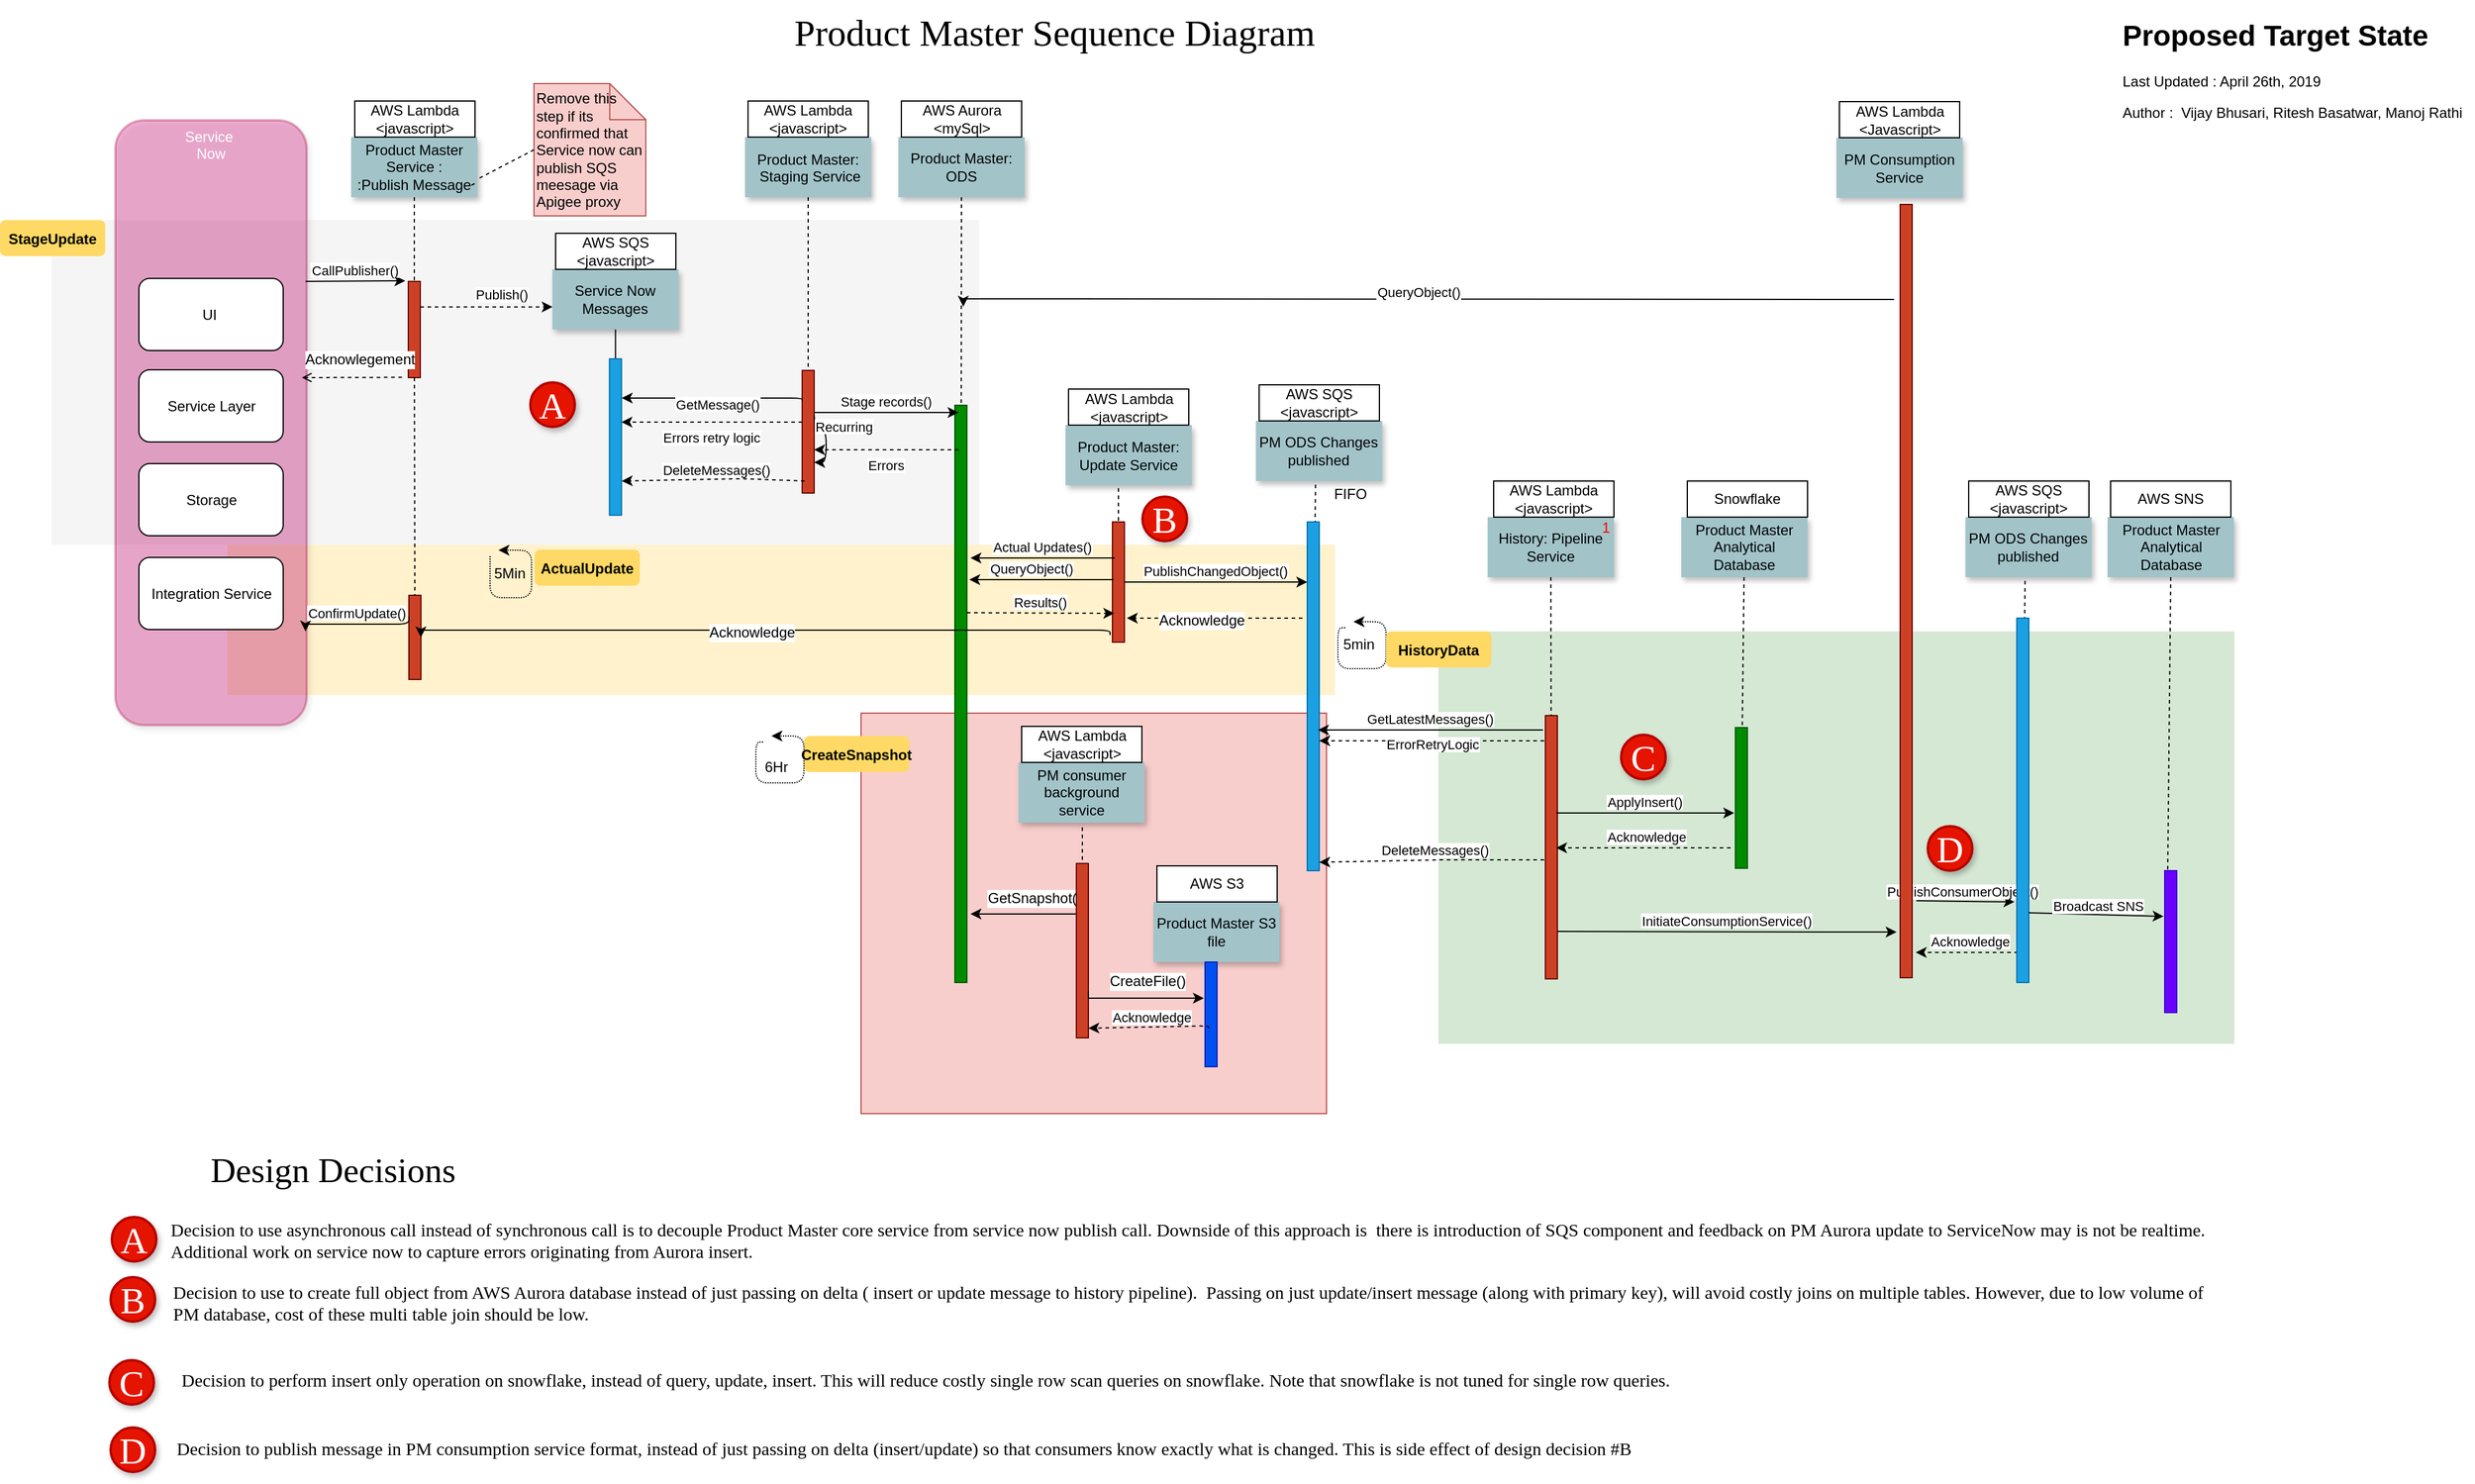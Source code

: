 <mxfile version="10.9.8" type="github"><diagram id="Fa09wthm1C7bvAk88cn3" name="Page-1"><mxGraphModel dx="1872" dy="836" grid="1" gridSize="10" guides="1" tooltips="1" connect="1" arrows="1" fold="1" page="1" pageScale="1" pageWidth="2336" pageHeight="1654" math="0" shadow="0"><root><mxCell id="0"/><mxCell id="1" parent="0"/><mxCell id="p_OyBAG8Mhl6EfeVPVEY-1" value="" style="rounded=0;whiteSpace=wrap;html=1;strokeColor=none;fillColor=#fff2cc;" parent="1" vertex="1"><mxGeometry x="246" y="495" width="921" height="125" as="geometry"/></mxCell><mxCell id="p_OyBAG8Mhl6EfeVPVEY-2" value="" style="rounded=0;whiteSpace=wrap;html=1;strokeColor=none;fillColor=#f5f5f5;fontColor=#333333;" parent="1" vertex="1"><mxGeometry x="100" y="225" width="771" height="270" as="geometry"/></mxCell><mxCell id="p_OyBAG8Mhl6EfeVPVEY-3" value="Service&amp;nbsp;&lt;br&gt;Now&lt;br&gt;&lt;br&gt;" style="rounded=1;whiteSpace=wrap;html=1;verticalAlign=top;strokeWidth=2;shadow=1;opacity=30;fillColor=#d80073;strokeColor=#A50040;fontColor=#ffffff;" parent="1" vertex="1"><mxGeometry x="153" y="142" width="159" height="503" as="geometry"/></mxCell><mxCell id="p_OyBAG8Mhl6EfeVPVEY-4" value="UI&amp;nbsp;" style="rounded=1;whiteSpace=wrap;html=1;" parent="1" vertex="1"><mxGeometry x="172.5" y="273.5" width="120" height="60" as="geometry"/></mxCell><mxCell id="p_OyBAG8Mhl6EfeVPVEY-5" value="Service Layer" style="rounded=1;whiteSpace=wrap;html=1;" parent="1" vertex="1"><mxGeometry x="172.5" y="349.5" width="120" height="60" as="geometry"/></mxCell><mxCell id="p_OyBAG8Mhl6EfeVPVEY-6" value="Storage" style="rounded=1;whiteSpace=wrap;html=1;" parent="1" vertex="1"><mxGeometry x="172.5" y="427.5" width="120" height="60" as="geometry"/></mxCell><mxCell id="p_OyBAG8Mhl6EfeVPVEY-7" value="Integration Service" style="rounded=1;whiteSpace=wrap;html=1;" parent="1" vertex="1"><mxGeometry x="172.5" y="505.5" width="120" height="60" as="geometry"/></mxCell><mxCell id="p_OyBAG8Mhl6EfeVPVEY-8" value="" style="rounded=0;whiteSpace=wrap;html=1;fillColor=#f8cecc;strokeColor=#b85450;" parent="1" vertex="1"><mxGeometry x="773" y="635" width="387" height="333" as="geometry"/></mxCell><mxCell id="p_OyBAG8Mhl6EfeVPVEY-9" value="" style="rounded=0;whiteSpace=wrap;html=1;strokeColor=none;fillColor=#d5e8d4;" parent="1" vertex="1"><mxGeometry x="1253" y="567" width="662" height="343" as="geometry"/></mxCell><mxCell id="p_OyBAG8Mhl6EfeVPVEY-10" value="ActualUpdate" style="rounded=1;fontStyle=1;fillColor=#FFD966;strokeColor=none" parent="1" vertex="1"><mxGeometry x="501.5" y="499" width="87.5" height="30" as="geometry"/></mxCell><mxCell id="p_OyBAG8Mhl6EfeVPVEY-11" value="" style="fillColor=#CC4125;strokeColor=#660000" parent="1" vertex="1"><mxGeometry x="396.5" y="276" width="10" height="80" as="geometry"/></mxCell><mxCell id="p_OyBAG8Mhl6EfeVPVEY-12" value="Product Master Service :&#10;:Publish Message" style="shadow=1;fillColor=#A2C4C9;strokeColor=none;whiteSpace=wrap;" parent="1" vertex="1"><mxGeometry x="349" y="156" width="105" height="50" as="geometry"/></mxCell><mxCell id="p_OyBAG8Mhl6EfeVPVEY-13" value="" style="edgeStyle=none;endArrow=none;dashed=1" parent="1" source="p_OyBAG8Mhl6EfeVPVEY-12" target="p_OyBAG8Mhl6EfeVPVEY-11" edge="1"><mxGeometry x="326.335" y="261" width="100" height="100" as="geometry"><mxPoint x="401.259" y="206" as="sourcePoint"/><mxPoint x="401.576" y="261" as="targetPoint"/></mxGeometry></mxCell><mxCell id="p_OyBAG8Mhl6EfeVPVEY-14" value="CallPublisher()" style="edgeStyle=none;verticalLabelPosition=top;verticalAlign=bottom" parent="1" edge="1"><mxGeometry x="274" y="188" width="100" height="100" as="geometry"><mxPoint x="311" y="276" as="sourcePoint"/><mxPoint x="394" y="275.5" as="targetPoint"/></mxGeometry></mxCell><mxCell id="p_OyBAG8Mhl6EfeVPVEY-15" value="" style="edgeStyle=none;verticalLabelPosition=top;verticalAlign=bottom;endArrow=none;startArrow=open;dashed=1;startFill=0;" parent="1" edge="1"><mxGeometry x="274" y="268.259" width="100" height="100" as="geometry"><mxPoint x="308" y="356" as="sourcePoint"/><mxPoint x="394" y="355.759" as="targetPoint"/></mxGeometry></mxCell><mxCell id="p_OyBAG8Mhl6EfeVPVEY-16" value="Acknowlegement" style="text;html=1;resizable=0;points=[];align=center;verticalAlign=middle;labelBackgroundColor=#ffffff;" parent="p_OyBAG8Mhl6EfeVPVEY-15" vertex="1" connectable="0"><mxGeometry relative="1" as="geometry"><mxPoint x="5" y="-15.5" as="offset"/></mxGeometry></mxCell><mxCell id="p_OyBAG8Mhl6EfeVPVEY-17" value="Publish()" style="edgeStyle=none;verticalLabelPosition=top;verticalAlign=bottom;dashed=1" parent="1" edge="1"><mxGeometry x="54" y="96" width="100" height="100" as="geometry"><mxPoint x="406.5" y="297.206" as="sourcePoint"/><mxPoint x="516.5" y="297.206" as="targetPoint"/><mxPoint x="13" y="-1" as="offset"/></mxGeometry></mxCell><mxCell id="p_OyBAG8Mhl6EfeVPVEY-18" value="Service Now Messages" style="shadow=1;fillColor=#A2C4C9;strokeColor=none;whiteSpace=wrap;" parent="1" vertex="1"><mxGeometry x="516.284" y="266" width="105" height="50" as="geometry"/></mxCell><mxCell id="p_OyBAG8Mhl6EfeVPVEY-19" value="" style="edgeStyle=none;endArrow=none" parent="1" source="p_OyBAG8Mhl6EfeVPVEY-18" target="p_OyBAG8Mhl6EfeVPVEY-20" edge="1"><mxGeometry x="491.043" y="366" width="100" height="100" as="geometry"><mxPoint x="568.543" y="316" as="sourcePoint"/><mxPoint x="568.543" y="336" as="targetPoint"/></mxGeometry></mxCell><mxCell id="p_OyBAG8Mhl6EfeVPVEY-20" value="" style="fillColor=#1ba1e2;strokeColor=#006EAF;fontColor=#ffffff;" parent="1" vertex="1"><mxGeometry x="563.784" y="340.394" width="10" height="130" as="geometry"/></mxCell><mxCell id="p_OyBAG8Mhl6EfeVPVEY-21" value="" style="fillColor=#CC4125;strokeColor=#660000" parent="1" vertex="1"><mxGeometry x="724" y="350" width="10" height="102" as="geometry"/></mxCell><mxCell id="p_OyBAG8Mhl6EfeVPVEY-22" value="Product Master:&#10; Staging Service" style="shadow=1;fillColor=#A2C4C9;strokeColor=none" parent="1" vertex="1"><mxGeometry x="676.5" y="156" width="105" height="50" as="geometry"/></mxCell><mxCell id="p_OyBAG8Mhl6EfeVPVEY-23" value="" style="edgeStyle=none;endArrow=none;dashed=1" parent="1" source="p_OyBAG8Mhl6EfeVPVEY-22" target="p_OyBAG8Mhl6EfeVPVEY-21" edge="1"><mxGeometry x="668.488" y="271" width="100" height="100" as="geometry"><mxPoint x="728.653" y="206" as="sourcePoint"/><mxPoint x="728.653" y="356" as="targetPoint"/></mxGeometry></mxCell><mxCell id="p_OyBAG8Mhl6EfeVPVEY-24" value="Product Master: ODS" style="shadow=1;fillColor=#A2C4C9;strokeColor=none;whiteSpace=wrap;" parent="1" vertex="1"><mxGeometry x="804" y="156" width="105" height="50" as="geometry"/></mxCell><mxCell id="p_OyBAG8Mhl6EfeVPVEY-25" value="" style="edgeStyle=none;endArrow=none;dashed=1" parent="1" source="p_OyBAG8Mhl6EfeVPVEY-24" target="p_OyBAG8Mhl6EfeVPVEY-26" edge="1"><mxGeometry x="781.335" y="261" width="100" height="100" as="geometry"><mxPoint x="856.259" y="206" as="sourcePoint"/><mxPoint x="856.576" y="261" as="targetPoint"/></mxGeometry></mxCell><mxCell id="p_OyBAG8Mhl6EfeVPVEY-26" value="" style="fillColor=#008a00;strokeColor=#005700;fontColor=#ffffff;" parent="1" vertex="1"><mxGeometry x="851" y="379" width="10" height="480" as="geometry"/></mxCell><mxCell id="p_OyBAG8Mhl6EfeVPVEY-27" value="GetMessage()" style="edgeStyle=elbowEdgeStyle;elbow=vertical;verticalLabelPosition=top;verticalAlign=bottom;startArrow=none;startFill=0;exitX=0;exitY=0.25;exitDx=0;exitDy=0;" parent="1" source="p_OyBAG8Mhl6EfeVPVEY-21" edge="1"><mxGeometry x="54" y="96" width="100" height="100" as="geometry"><mxPoint x="574" y="405" as="sourcePoint"/><mxPoint x="574" y="373" as="targetPoint"/><Array as="points"><mxPoint x="674" y="373"/><mxPoint x="624" y="356"/></Array><mxPoint x="5" y="13" as="offset"/></mxGeometry></mxCell><mxCell id="p_OyBAG8Mhl6EfeVPVEY-28" value="Errors retry logic" style="edgeStyle=elbowEdgeStyle;elbow=vertical;dashed=1;verticalLabelPosition=bottom;verticalAlign=top" parent="1" source="p_OyBAG8Mhl6EfeVPVEY-21" target="p_OyBAG8Mhl6EfeVPVEY-20" edge="1"><mxGeometry x="604" y="376" width="100" height="100" as="geometry"><mxPoint x="583.784" y="376" as="sourcePoint"/><mxPoint x="734" y="376" as="targetPoint"/><Array as="points"><mxPoint x="647" y="393"/><mxPoint x="647" y="444"/></Array></mxGeometry></mxCell><mxCell id="p_OyBAG8Mhl6EfeVPVEY-29" value="Product Master: Update Service" style="shadow=1;fillColor=#A2C4C9;strokeColor=none;whiteSpace=wrap;" parent="1" vertex="1"><mxGeometry x="943" y="395.5" width="105" height="50" as="geometry"/></mxCell><mxCell id="p_OyBAG8Mhl6EfeVPVEY-30" value="Recurring" style="edgeStyle=orthogonalEdgeStyle;verticalLabelPosition=top;verticalAlign=bottom;entryX=1;entryY=0.75;entryDx=0;entryDy=0;curved=1;" parent="1" target="p_OyBAG8Mhl6EfeVPVEY-21" edge="1"><mxGeometry x="54" y="96" width="100" height="100" as="geometry"><mxPoint x="734" y="387.13" as="sourcePoint"/><mxPoint x="744" y="426" as="targetPoint"/><mxPoint x="25" y="-1" as="offset"/></mxGeometry></mxCell><mxCell id="p_OyBAG8Mhl6EfeVPVEY-31" value="" style="fillColor=#CC4125;strokeColor=#660000" parent="1" vertex="1"><mxGeometry x="397" y="537" width="10" height="70" as="geometry"/></mxCell><mxCell id="p_OyBAG8Mhl6EfeVPVEY-32" value="" style="fillColor=#CC4125;strokeColor=#660000" parent="1" vertex="1"><mxGeometry x="982" y="476" width="10" height="100" as="geometry"/></mxCell><mxCell id="p_OyBAG8Mhl6EfeVPVEY-33" value="" style="edgeStyle=none;endArrow=none;dashed=1" parent="1" target="p_OyBAG8Mhl6EfeVPVEY-32" edge="1"><mxGeometry x="938.071" y="301" width="100" height="100" as="geometry"><mxPoint x="987" y="448" as="sourcePoint"/><mxPoint x="1013.236" y="425.394" as="targetPoint"/></mxGeometry></mxCell><mxCell id="p_OyBAG8Mhl6EfeVPVEY-34" value="ConfirmUpdate()" style="edgeStyle=elbowEdgeStyle;elbow=vertical;verticalLabelPosition=top;verticalAlign=bottom;exitX=0;exitY=0.25;exitDx=0;exitDy=0;entryX=0.994;entryY=0.845;entryDx=0;entryDy=0;entryPerimeter=0;" parent="1" source="p_OyBAG8Mhl6EfeVPVEY-31" target="p_OyBAG8Mhl6EfeVPVEY-3" edge="1"><mxGeometry x="266.5" y="565.583" width="100" height="100" as="geometry"><mxPoint x="264" y="565.583" as="sourcePoint"/><mxPoint x="268" y="568" as="targetPoint"/><Array as="points"/></mxGeometry></mxCell><mxCell id="p_OyBAG8Mhl6EfeVPVEY-35" value="" style="edgeStyle=none;endArrow=none;dashed=1" parent="1" source="p_OyBAG8Mhl6EfeVPVEY-11" target="p_OyBAG8Mhl6EfeVPVEY-31" edge="1"><mxGeometry x="430.571" y="435.697" width="100" height="100" as="geometry"><mxPoint x="505.736" y="380.697" as="sourcePoint"/><mxPoint x="505.736" y="560.091" as="targetPoint"/></mxGeometry></mxCell><mxCell id="p_OyBAG8Mhl6EfeVPVEY-36" value="" style="edgeStyle=none;endArrow=none;dashed=1;" parent="1" target="p_OyBAG8Mhl6EfeVPVEY-37" edge="1"><mxGeometry x="1258.071" y="476.087" width="100" height="100" as="geometry"><mxPoint x="1151" y="433" as="sourcePoint"/><mxPoint x="1404" y="541.087" as="targetPoint"/></mxGeometry></mxCell><mxCell id="p_OyBAG8Mhl6EfeVPVEY-37" value="" style="fillColor=#1ba1e2;strokeColor=#006EAF;fontColor=#ffffff;" parent="1" vertex="1"><mxGeometry x="1144" y="476" width="10" height="290" as="geometry"/></mxCell><mxCell id="p_OyBAG8Mhl6EfeVPVEY-38" value="" style="fillColor=#CC4125;strokeColor=#660000" parent="1" vertex="1"><mxGeometry x="1342" y="637" width="10" height="219" as="geometry"/></mxCell><mxCell id="p_OyBAG8Mhl6EfeVPVEY-39" value="" style="edgeStyle=elbowEdgeStyle;elbow=vertical;verticalLabelPosition=top;verticalAlign=bottom;dashed=1;" parent="1" edge="1"><mxGeometry x="-81.5" y="108" width="100" height="100" as="geometry"><mxPoint x="1140" y="556" as="sourcePoint"/><mxPoint x="994" y="556" as="targetPoint"/><Array as="points"><mxPoint x="1074" y="556"/><mxPoint x="948.5" y="498"/></Array><mxPoint x="-144" y="-38" as="offset"/></mxGeometry></mxCell><mxCell id="p_OyBAG8Mhl6EfeVPVEY-40" value="Acknowledge" style="text;html=1;resizable=0;points=[];align=center;verticalAlign=middle;labelBackgroundColor=#ffffff;" parent="p_OyBAG8Mhl6EfeVPVEY-39" vertex="1" connectable="0"><mxGeometry relative="1" as="geometry"><mxPoint x="-11" y="2" as="offset"/></mxGeometry></mxCell><mxCell id="p_OyBAG8Mhl6EfeVPVEY-41" value="PublishChangedObject()" style="edgeStyle=elbowEdgeStyle;elbow=vertical;verticalLabelPosition=top;verticalAlign=bottom" parent="1" source="p_OyBAG8Mhl6EfeVPVEY-32" target="p_OyBAG8Mhl6EfeVPVEY-37" edge="1"><mxGeometry x="1119" y="455.5" width="100" height="100" as="geometry"><mxPoint x="1098.784" y="455.5" as="sourcePoint"/><mxPoint x="1249" y="455.5" as="targetPoint"/><Array as="points"/></mxGeometry></mxCell><mxCell id="p_OyBAG8Mhl6EfeVPVEY-42" value="GetLatestMessages()" style="edgeStyle=elbowEdgeStyle;elbow=vertical;verticalLabelPosition=top;verticalAlign=bottom;" parent="1" edge="1"><mxGeometry x="1279" y="405.5" width="100" height="100" as="geometry"><mxPoint x="1340" y="649" as="sourcePoint"/><mxPoint x="1153" y="649" as="targetPoint"/><Array as="points"><mxPoint x="1239" y="649"/></Array></mxGeometry></mxCell><mxCell id="p_OyBAG8Mhl6EfeVPVEY-43" value="ErrorRetryLogic" style="edgeStyle=elbowEdgeStyle;elbow=vertical;dashed=1;verticalLabelPosition=bottom;verticalAlign=top;entryX=1;entryY=0.871;entryDx=0;entryDy=0;entryPerimeter=0;" parent="1" edge="1"><mxGeometry x="54" y="48" width="100" height="100" as="geometry"><mxPoint x="1341" y="658" as="sourcePoint"/><mxPoint x="1154" y="658" as="targetPoint"/><Array as="points"/><mxPoint x="1" y="-10" as="offset"/></mxGeometry></mxCell><mxCell id="p_OyBAG8Mhl6EfeVPVEY-44" value="History: Pipeline Service" style="shadow=1;fillColor=#A2C4C9;strokeColor=none;whiteSpace=wrap;" parent="1" vertex="1"><mxGeometry x="1294" y="472" width="105" height="50" as="geometry"/></mxCell><mxCell id="p_OyBAG8Mhl6EfeVPVEY-45" value="" style="edgeStyle=none;endArrow=none;dashed=1" parent="1" source="p_OyBAG8Mhl6EfeVPVEY-44" target="p_OyBAG8Mhl6EfeVPVEY-38" edge="1"><mxGeometry x="1166.071" y="307" width="100" height="100" as="geometry"><mxPoint x="1214.5" y="212" as="sourcePoint"/><mxPoint x="1214.5" y="542" as="targetPoint"/></mxGeometry></mxCell><mxCell id="p_OyBAG8Mhl6EfeVPVEY-46" value="StageUpdate" style="rounded=1;fontStyle=1;fillColor=#FFD966;strokeColor=none" parent="1" vertex="1"><mxGeometry x="57" y="225" width="87.5" height="30" as="geometry"/></mxCell><mxCell id="p_OyBAG8Mhl6EfeVPVEY-47" value="Remove this step if its confirmed that Service now can publish SQS meesage via Apigee proxy" style="shape=note;align=left;whiteSpace=wrap;fillColor=#f8cecc;strokeColor=#b85450;" parent="1" vertex="1"><mxGeometry x="501" y="111.5" width="93" height="110" as="geometry"/></mxCell><mxCell id="p_OyBAG8Mhl6EfeVPVEY-48" value="" style="edgeStyle=none;endArrow=none;dashed=1;exitX=0;exitY=0.5;exitDx=0;exitDy=0;exitPerimeter=0;entryX=1;entryY=0.75;entryDx=0;entryDy=0;" parent="1" target="p_OyBAG8Mhl6EfeVPVEY-12" edge="1"><mxGeometry x="1094" y="286" width="100" height="100" as="geometry"><mxPoint x="449" y="196" as="sourcePoint"/><mxPoint x="875.212" y="412.044" as="targetPoint"/></mxGeometry></mxCell><mxCell id="p_OyBAG8Mhl6EfeVPVEY-49" value="" style="edgeStyle=none;endArrow=none;dashed=1;exitX=0;exitY=0.5;exitDx=0;exitDy=0;exitPerimeter=0;entryX=0.5;entryY=0;entryDx=0;entryDy=0;" parent="1" source="p_OyBAG8Mhl6EfeVPVEY-47" edge="1"><mxGeometry x="1094" y="286" width="100" height="100" as="geometry"><mxPoint x="484" y="191" as="sourcePoint"/><mxPoint x="454" y="191" as="targetPoint"/></mxGeometry></mxCell><mxCell id="p_OyBAG8Mhl6EfeVPVEY-50" value="Stage records()" style="edgeStyle=none;verticalLabelPosition=top;verticalAlign=bottom" parent="1" edge="1"><mxGeometry x="744" y="297.5" width="100" height="100" as="geometry"><mxPoint x="734" y="385" as="sourcePoint"/><mxPoint x="854" y="385" as="targetPoint"/></mxGeometry></mxCell><mxCell id="p_OyBAG8Mhl6EfeVPVEY-51" value="Errors" style="edgeStyle=elbowEdgeStyle;elbow=vertical;dashed=1;verticalLabelPosition=bottom;verticalAlign=top" parent="1" edge="1"><mxGeometry x="759" y="348" width="100" height="100" as="geometry"><mxPoint x="854" y="416" as="sourcePoint"/><mxPoint x="734" y="416" as="targetPoint"/><Array as="points"><mxPoint x="802" y="416"/></Array></mxGeometry></mxCell><mxCell id="p_OyBAG8Mhl6EfeVPVEY-52" value="AWS Lambda &amp;lt;javascript&amp;gt;" style="rounded=0;whiteSpace=wrap;html=1;" parent="1" vertex="1"><mxGeometry x="352" y="126" width="100" height="30" as="geometry"/></mxCell><mxCell id="p_OyBAG8Mhl6EfeVPVEY-53" value="AWS SQS &amp;lt;javascript&amp;gt;" style="rounded=0;whiteSpace=wrap;html=1;" parent="1" vertex="1"><mxGeometry x="519" y="236" width="100" height="30" as="geometry"/></mxCell><mxCell id="p_OyBAG8Mhl6EfeVPVEY-54" value="AWS Aurora &amp;lt;mySql&amp;gt;" style="rounded=0;whiteSpace=wrap;html=1;" parent="1" vertex="1"><mxGeometry x="806.5" y="126" width="100" height="30" as="geometry"/></mxCell><mxCell id="p_OyBAG8Mhl6EfeVPVEY-55" value="AWS Lambda &amp;lt;javascript&amp;gt;" style="rounded=0;whiteSpace=wrap;html=1;" parent="1" vertex="1"><mxGeometry x="679" y="126" width="100" height="30" as="geometry"/></mxCell><mxCell id="p_OyBAG8Mhl6EfeVPVEY-56" value="AWS Lambda &amp;lt;javascript&amp;gt;" style="rounded=0;whiteSpace=wrap;html=1;" parent="1" vertex="1"><mxGeometry x="945.5" y="365.5" width="100" height="30" as="geometry"/></mxCell><mxCell id="p_OyBAG8Mhl6EfeVPVEY-57" value="Actual Updates()" style="edgeStyle=elbowEdgeStyle;elbow=vertical;verticalLabelPosition=top;verticalAlign=bottom;startArrow=none;startFill=0;" parent="1" edge="1"><mxGeometry x="54" y="27" width="100" height="100" as="geometry"><mxPoint x="984" y="506" as="sourcePoint"/><mxPoint x="864" y="506" as="targetPoint"/><Array as="points"><mxPoint x="964" y="506"/><mxPoint x="914" y="489"/></Array><mxPoint as="offset"/></mxGeometry></mxCell><mxCell id="p_OyBAG8Mhl6EfeVPVEY-58" value="PM ODS Changes published" style="shadow=1;fillColor=#A2C4C9;strokeColor=none;whiteSpace=wrap;" parent="1" vertex="1"><mxGeometry x="1101.284" y="392" width="105" height="50" as="geometry"/></mxCell><mxCell id="p_OyBAG8Mhl6EfeVPVEY-59" value="AWS SQS &amp;lt;javascript&amp;gt;" style="rounded=0;whiteSpace=wrap;html=1;" parent="1" vertex="1"><mxGeometry x="1104" y="362" width="100" height="30" as="geometry"/></mxCell><mxCell id="p_OyBAG8Mhl6EfeVPVEY-60" value="Results()" style="edgeStyle=none;verticalLabelPosition=top;verticalAlign=bottom;dashed=1;" parent="1" edge="1"><mxGeometry x="871" y="464" width="100" height="100" as="geometry"><mxPoint x="861" y="551.5" as="sourcePoint"/><mxPoint x="983.5" y="552" as="targetPoint"/></mxGeometry></mxCell><mxCell id="p_OyBAG8Mhl6EfeVPVEY-61" value="AWS Lambda &amp;lt;javascript&amp;gt;" style="rounded=0;whiteSpace=wrap;html=1;" parent="1" vertex="1"><mxGeometry x="1299" y="442" width="100" height="30" as="geometry"/></mxCell><mxCell id="p_OyBAG8Mhl6EfeVPVEY-62" value="" style="edgeStyle=elbowEdgeStyle;elbow=vertical;verticalLabelPosition=top;verticalAlign=bottom;entryX=1;entryY=0.5;entryDx=0;entryDy=0;" parent="1" target="p_OyBAG8Mhl6EfeVPVEY-31" edge="1"><mxGeometry x="-242" y="98" width="100" height="100" as="geometry"><mxPoint x="980" y="570" as="sourcePoint"/><mxPoint x="427" y="565" as="targetPoint"/><Array as="points"><mxPoint x="734" y="566"/><mxPoint x="913.5" y="546"/><mxPoint x="788" y="488"/></Array><mxPoint x="-144" y="-38" as="offset"/></mxGeometry></mxCell><mxCell id="p_OyBAG8Mhl6EfeVPVEY-63" value="Acknowledge" style="text;html=1;resizable=0;points=[];align=center;verticalAlign=middle;labelBackgroundColor=#ffffff;" parent="p_OyBAG8Mhl6EfeVPVEY-62" vertex="1" connectable="0"><mxGeometry relative="1" as="geometry"><mxPoint x="-11" y="2" as="offset"/></mxGeometry></mxCell><mxCell id="p_OyBAG8Mhl6EfeVPVEY-64" value="" style="edgeStyle=segmentEdgeStyle;endArrow=classic;html=1;dashed=1;dashPattern=1 1;" parent="1" edge="1"><mxGeometry width="50" height="50" relative="1" as="geometry"><mxPoint x="464.5" y="504.5" as="sourcePoint"/><mxPoint x="471.5" y="499.5" as="targetPoint"/><Array as="points"><mxPoint x="465" y="539"/><mxPoint x="499" y="539"/><mxPoint x="499" y="500"/></Array></mxGeometry></mxCell><mxCell id="p_OyBAG8Mhl6EfeVPVEY-65" value="5Min" style="text;html=1;resizable=0;points=[];autosize=1;align=left;verticalAlign=top;spacingTop=-4;" parent="1" vertex="1"><mxGeometry x="465.5" y="509" width="36" height="14" as="geometry"/></mxCell><mxCell id="p_OyBAG8Mhl6EfeVPVEY-66" value="" style="edgeStyle=segmentEdgeStyle;endArrow=classic;html=1;dashed=1;dashPattern=1 1;" parent="1" edge="1"><mxGeometry width="50" height="50" relative="1" as="geometry"><mxPoint x="1175.5" y="564" as="sourcePoint"/><mxPoint x="1182.5" y="559" as="targetPoint"/><Array as="points"><mxPoint x="1169.5" y="598"/><mxPoint x="1209.5" y="598"/><mxPoint x="1209.5" y="559"/></Array></mxGeometry></mxCell><mxCell id="p_OyBAG8Mhl6EfeVPVEY-67" value="5min" style="text;html=1;resizable=0;points=[];autosize=1;align=left;verticalAlign=top;spacingTop=-4;" parent="1" vertex="1"><mxGeometry x="1171.5" y="568" width="36" height="14" as="geometry"/></mxCell><mxCell id="p_OyBAG8Mhl6EfeVPVEY-68" value="" style="edgeStyle=orthogonalEdgeStyle;rounded=0;html=1;jettySize=auto;orthogonalLoop=1;exitX=0;exitY=0.25;exitDx=0;exitDy=0;" parent="1" source="p_OyBAG8Mhl6EfeVPVEY-73" edge="1"><mxGeometry relative="1" as="geometry"><mxPoint x="864" y="802" as="targetPoint"/><Array as="points"><mxPoint x="864" y="802"/></Array></mxGeometry></mxCell><mxCell id="p_OyBAG8Mhl6EfeVPVEY-69" value="GetSnapshot()" style="text;html=1;resizable=0;points=[];align=center;verticalAlign=middle;labelBackgroundColor=#ffffff;" parent="p_OyBAG8Mhl6EfeVPVEY-68" vertex="1" connectable="0"><mxGeometry x="0.252" y="2" relative="1" as="geometry"><mxPoint x="17" y="-15" as="offset"/></mxGeometry></mxCell><mxCell id="p_OyBAG8Mhl6EfeVPVEY-70" value="PM consumer background service" style="shadow=1;fillColor=#A2C4C9;strokeColor=none;whiteSpace=wrap;" parent="1" vertex="1"><mxGeometry x="903.784" y="676" width="105" height="50" as="geometry"/></mxCell><mxCell id="p_OyBAG8Mhl6EfeVPVEY-71" value="AWS Lambda&lt;br&gt;&amp;lt;javascript&amp;gt;" style="rounded=0;whiteSpace=wrap;html=1;" parent="1" vertex="1"><mxGeometry x="906.5" y="646" width="100" height="30" as="geometry"/></mxCell><mxCell id="p_OyBAG8Mhl6EfeVPVEY-72" value="" style="edgeStyle=none;endArrow=none;dashed=1;entryX=0.5;entryY=0;entryDx=0;entryDy=0;" parent="1" target="p_OyBAG8Mhl6EfeVPVEY-73" edge="1"><mxGeometry x="776.071" y="508" width="100" height="100" as="geometry"><mxPoint x="957" y="730" as="sourcePoint"/><mxPoint x="956.5" y="740" as="targetPoint"/></mxGeometry></mxCell><mxCell id="p_OyBAG8Mhl6EfeVPVEY-73" value="" style="fillColor=#CC4125;strokeColor=#660000" parent="1" vertex="1"><mxGeometry x="952" y="760" width="10" height="145" as="geometry"/></mxCell><mxCell id="p_OyBAG8Mhl6EfeVPVEY-74" value="" style="fillColor=#008a00;strokeColor=#005700;fontColor=#ffffff;" parent="1" vertex="1"><mxGeometry x="1500" y="647" width="10" height="117" as="geometry"/></mxCell><mxCell id="p_OyBAG8Mhl6EfeVPVEY-75" value="Product Master Analytical Database" style="shadow=1;fillColor=#A2C4C9;strokeColor=none;whiteSpace=wrap;" parent="1" vertex="1"><mxGeometry x="1455" y="472" width="105" height="50" as="geometry"/></mxCell><mxCell id="p_OyBAG8Mhl6EfeVPVEY-76" value="" style="edgeStyle=none;endArrow=none;dashed=1" parent="1" source="p_OyBAG8Mhl6EfeVPVEY-75" target="p_OyBAG8Mhl6EfeVPVEY-74" edge="1"><mxGeometry x="1176.071" y="317" width="100" height="100" as="geometry"><mxPoint x="1224.5" y="222" as="sourcePoint"/><mxPoint x="1224.5" y="552" as="targetPoint"/></mxGeometry></mxCell><mxCell id="p_OyBAG8Mhl6EfeVPVEY-77" value="Snowflake" style="rounded=0;whiteSpace=wrap;html=1;" parent="1" vertex="1"><mxGeometry x="1460" y="442" width="100" height="30" as="geometry"/></mxCell><mxCell id="p_OyBAG8Mhl6EfeVPVEY-78" value="ApplyInsert()" style="edgeStyle=none;verticalLabelPosition=top;verticalAlign=bottom;" parent="1" edge="1"><mxGeometry x="1367" y="630.5" width="100" height="100" as="geometry"><mxPoint x="1351" y="718" as="sourcePoint"/><mxPoint x="1499" y="718" as="targetPoint"/></mxGeometry></mxCell><mxCell id="p_OyBAG8Mhl6EfeVPVEY-79" value="" style="fillColor=#6a00ff;strokeColor=#3700CC;fontColor=#ffffff;" parent="1" vertex="1"><mxGeometry x="1857" y="766" width="10" height="118" as="geometry"/></mxCell><mxCell id="p_OyBAG8Mhl6EfeVPVEY-80" value="Product Master Analytical Database" style="shadow=1;fillColor=#A2C4C9;strokeColor=none;whiteSpace=wrap;" parent="1" vertex="1"><mxGeometry x="1809.5" y="472" width="105" height="50" as="geometry"/></mxCell><mxCell id="p_OyBAG8Mhl6EfeVPVEY-81" value="AWS SNS" style="rounded=0;whiteSpace=wrap;html=1;" parent="1" vertex="1"><mxGeometry x="1812" y="442" width="100" height="30" as="geometry"/></mxCell><mxCell id="p_OyBAG8Mhl6EfeVPVEY-82" value="" style="edgeStyle=none;endArrow=none;dashed=1;exitX=0.5;exitY=1;exitDx=0;exitDy=0;entryX=0.25;entryY=0;entryDx=0;entryDy=0;" parent="1" source="p_OyBAG8Mhl6EfeVPVEY-80" target="p_OyBAG8Mhl6EfeVPVEY-79" edge="1"><mxGeometry x="1465.571" y="451" width="100" height="100" as="geometry"><mxPoint x="1796.688" y="656" as="sourcePoint"/><mxPoint x="1795" y="764" as="targetPoint"/></mxGeometry></mxCell><mxCell id="p_OyBAG8Mhl6EfeVPVEY-83" value="PublishConsumerObject()" style="edgeStyle=none;verticalLabelPosition=top;verticalAlign=bottom;" parent="1" edge="1"><mxGeometry x="54" y="96" width="100" height="100" as="geometry"><mxPoint x="1650.5" y="791" as="sourcePoint"/><mxPoint x="1732" y="792" as="targetPoint"/><mxPoint x="-2" y="1" as="offset"/></mxGeometry></mxCell><mxCell id="p_OyBAG8Mhl6EfeVPVEY-84" value="Acknowledge" style="edgeStyle=none;verticalLabelPosition=top;verticalAlign=bottom;exitX=0;exitY=0.33;exitDx=0;exitDy=0;exitPerimeter=0;dashed=1;" parent="1" edge="1"><mxGeometry x="54" y="96" width="100" height="100" as="geometry"><mxPoint x="1496" y="747" as="sourcePoint"/><mxPoint x="1351" y="747" as="targetPoint"/><Array as="points"><mxPoint x="1409" y="747"/></Array><mxPoint x="3" as="offset"/></mxGeometry></mxCell><mxCell id="p_OyBAG8Mhl6EfeVPVEY-85" value="DeleteMessages()" style="edgeStyle=none;verticalLabelPosition=top;verticalAlign=bottom;exitX=0;exitY=0.33;exitDx=0;exitDy=0;exitPerimeter=0;dashed=1;" parent="1" edge="1"><mxGeometry x="-101" y="106" width="100" height="100" as="geometry"><mxPoint x="1341" y="757" as="sourcePoint"/><mxPoint x="1154" y="759" as="targetPoint"/><Array as="points"><mxPoint x="1254" y="757"/></Array><mxPoint x="3" as="offset"/></mxGeometry></mxCell><mxCell id="p_OyBAG8Mhl6EfeVPVEY-86" value="Product Master S3 file" style="shadow=1;fillColor=#A2C4C9;strokeColor=none;whiteSpace=wrap;" parent="1" vertex="1"><mxGeometry x="1016" y="792" width="105" height="50" as="geometry"/></mxCell><mxCell id="p_OyBAG8Mhl6EfeVPVEY-87" value="AWS S3" style="rounded=0;whiteSpace=wrap;html=1;" parent="1" vertex="1"><mxGeometry x="1019" y="762" width="100" height="30" as="geometry"/></mxCell><mxCell id="p_OyBAG8Mhl6EfeVPVEY-88" value="" style="fillColor=#0050ef;strokeColor=#001DBC;fontColor=#ffffff;" parent="1" vertex="1"><mxGeometry x="1059" y="842" width="10" height="87" as="geometry"/></mxCell><mxCell id="p_OyBAG8Mhl6EfeVPVEY-89" value="" style="edgeStyle=orthogonalEdgeStyle;rounded=0;html=1;jettySize=auto;orthogonalLoop=1;exitX=1;exitY=0.75;exitDx=0;exitDy=0;" parent="1" edge="1"><mxGeometry relative="1" as="geometry"><mxPoint x="962" y="866" as="sourcePoint"/><mxPoint x="1058" y="872" as="targetPoint"/><Array as="points"><mxPoint x="962" y="872"/></Array></mxGeometry></mxCell><mxCell id="p_OyBAG8Mhl6EfeVPVEY-90" value="CreateFile()" style="text;html=1;resizable=0;points=[];align=center;verticalAlign=middle;labelBackgroundColor=#ffffff;" parent="p_OyBAG8Mhl6EfeVPVEY-89" vertex="1" connectable="0"><mxGeometry x="0.252" y="2" relative="1" as="geometry"><mxPoint x="-9.5" y="-12" as="offset"/></mxGeometry></mxCell><mxCell id="p_OyBAG8Mhl6EfeVPVEY-91" value="Acknowledge" style="edgeStyle=none;verticalLabelPosition=top;verticalAlign=bottom;dashed=1;" parent="1" edge="1"><mxGeometry x="-293" y="244" width="100" height="100" as="geometry"><mxPoint x="1062" y="897" as="sourcePoint"/><mxPoint x="962" y="897" as="targetPoint"/><Array as="points"><mxPoint x="1062" y="895"/></Array><mxPoint x="3" as="offset"/></mxGeometry></mxCell><mxCell id="p_OyBAG8Mhl6EfeVPVEY-92" value="Acknowledge" style="edgeStyle=none;verticalLabelPosition=top;verticalAlign=bottom;dashed=1;" parent="1" edge="1"><mxGeometry x="55" y="181" width="100" height="100" as="geometry"><mxPoint x="1735" y="834" as="sourcePoint"/><mxPoint x="1650" y="834" as="targetPoint"/><Array as="points"/><mxPoint x="3" as="offset"/></mxGeometry></mxCell><mxCell id="p_OyBAG8Mhl6EfeVPVEY-93" value="DeleteMessages()" style="edgeStyle=none;verticalLabelPosition=top;verticalAlign=bottom;dashed=1;" parent="1" edge="1"><mxGeometry x="-681" y="-211" width="100" height="100" as="geometry"><mxPoint x="726" y="442" as="sourcePoint"/><mxPoint x="574" y="442" as="targetPoint"/><Array as="points"><mxPoint x="674" y="440"/></Array><mxPoint x="3" as="offset"/></mxGeometry></mxCell><mxCell id="p_OyBAG8Mhl6EfeVPVEY-94" value="CreateSnapshot" style="rounded=1;fontStyle=1;fillColor=#FFD966;strokeColor=none" parent="1" vertex="1"><mxGeometry x="725.5" y="654" width="87.5" height="30" as="geometry"/></mxCell><mxCell id="p_OyBAG8Mhl6EfeVPVEY-95" value="HistoryData" style="rounded=1;fontStyle=1;fillColor=#FFD966;strokeColor=none" parent="1" vertex="1"><mxGeometry x="1209.5" y="567" width="87.5" height="30" as="geometry"/></mxCell><mxCell id="p_OyBAG8Mhl6EfeVPVEY-96" value="" style="edgeStyle=segmentEdgeStyle;endArrow=classic;html=1;dashed=1;dashPattern=1 1;" parent="1" edge="1"><mxGeometry width="50" height="50" relative="1" as="geometry"><mxPoint x="691.5" y="659" as="sourcePoint"/><mxPoint x="698.5" y="654" as="targetPoint"/><Array as="points"><mxPoint x="685.5" y="693"/><mxPoint x="725.5" y="693"/><mxPoint x="725.5" y="654"/></Array></mxGeometry></mxCell><mxCell id="p_OyBAG8Mhl6EfeVPVEY-97" value="6Hr" style="text;html=1;resizable=0;points=[];autosize=1;align=left;verticalAlign=top;spacingTop=-4;" parent="1" vertex="1"><mxGeometry x="691" y="670" width="29" height="14" as="geometry"/></mxCell><mxCell id="p_OyBAG8Mhl6EfeVPVEY-98" value="QueryObject()" style="edgeStyle=elbowEdgeStyle;elbow=vertical;verticalLabelPosition=top;verticalAlign=bottom;startArrow=none;startFill=0;" parent="1" edge="1"><mxGeometry x="54" y="96" width="100" height="100" as="geometry"><mxPoint x="983" y="524" as="sourcePoint"/><mxPoint x="863" y="524" as="targetPoint"/><Array as="points"><mxPoint x="963" y="524"/><mxPoint x="913" y="507"/></Array><mxPoint x="-8" as="offset"/></mxGeometry></mxCell><mxCell id="p_OyBAG8Mhl6EfeVPVEY-99" value="PM Consumption Service" style="shadow=1;fillColor=#A2C4C9;strokeColor=none;whiteSpace=wrap;" parent="1" vertex="1"><mxGeometry x="1584" y="156.5" width="105" height="50" as="geometry"/></mxCell><mxCell id="p_OyBAG8Mhl6EfeVPVEY-100" value="AWS Lambda &amp;lt;Javascript&amp;gt;" style="rounded=0;whiteSpace=wrap;html=1;" parent="1" vertex="1"><mxGeometry x="1586.5" y="126.5" width="100" height="30" as="geometry"/></mxCell><mxCell id="p_OyBAG8Mhl6EfeVPVEY-101" value="" style="edgeStyle=none;endArrow=none;dashed=1;" parent="1" target="p_OyBAG8Mhl6EfeVPVEY-102" edge="1"><mxGeometry x="1848.071" y="556.087" width="100" height="100" as="geometry"><mxPoint x="1741" y="513" as="sourcePoint"/><mxPoint x="1994" y="621.087" as="targetPoint"/></mxGeometry></mxCell><mxCell id="p_OyBAG8Mhl6EfeVPVEY-102" value="" style="fillColor=#1ba1e2;strokeColor=#006EAF;fontColor=#ffffff;" parent="1" vertex="1"><mxGeometry x="1734" y="556" width="10" height="303" as="geometry"/></mxCell><mxCell id="p_OyBAG8Mhl6EfeVPVEY-103" value="PM ODS Changes published" style="shadow=1;fillColor=#A2C4C9;strokeColor=none;whiteSpace=wrap;" parent="1" vertex="1"><mxGeometry x="1691.284" y="472" width="105" height="50" as="geometry"/></mxCell><mxCell id="p_OyBAG8Mhl6EfeVPVEY-104" value="AWS SQS &amp;lt;javascript&amp;gt;" style="rounded=0;whiteSpace=wrap;html=1;" parent="1" vertex="1"><mxGeometry x="1694" y="442" width="100" height="30" as="geometry"/></mxCell><mxCell id="p_OyBAG8Mhl6EfeVPVEY-105" value="" style="fillColor=#CC4125;strokeColor=#660000" parent="1" vertex="1"><mxGeometry x="1637" y="212" width="10" height="643" as="geometry"/></mxCell><mxCell id="p_OyBAG8Mhl6EfeVPVEY-106" value="Broadcast SNS" style="edgeStyle=none;verticalLabelPosition=top;verticalAlign=bottom;entryX=-0.1;entryY=0.322;entryDx=0;entryDy=0;entryPerimeter=0;" parent="1" target="p_OyBAG8Mhl6EfeVPVEY-79" edge="1"><mxGeometry x="54" y="96" width="100" height="100" as="geometry"><mxPoint x="1744" y="801" as="sourcePoint"/><mxPoint x="1825.5" y="802" as="targetPoint"/><mxPoint x="2" y="2" as="offset"/></mxGeometry></mxCell><mxCell id="p_OyBAG8Mhl6EfeVPVEY-107" value="QueryObject()" style="edgeStyle=elbowEdgeStyle;elbow=vertical;verticalLabelPosition=top;verticalAlign=bottom;startArrow=none;startFill=0;" parent="1" edge="1"><mxGeometry x="444" y="-137.5" width="100" height="100" as="geometry"><mxPoint x="1632" y="291" as="sourcePoint"/><mxPoint x="858" y="297" as="targetPoint"/><Array as="points"><mxPoint x="1353" y="290.5"/><mxPoint x="1303" y="273.5"/></Array><mxPoint x="-8" as="offset"/></mxGeometry></mxCell><mxCell id="p_OyBAG8Mhl6EfeVPVEY-108" value="InitiateConsumptionService()" style="edgeStyle=none;verticalLabelPosition=top;verticalAlign=bottom;entryX=-0.3;entryY=0.941;entryDx=0;entryDy=0;entryPerimeter=0;" parent="1" target="p_OyBAG8Mhl6EfeVPVEY-105" edge="1"><mxGeometry x="1368" y="729" width="100" height="100" as="geometry"><mxPoint x="1352" y="816.5" as="sourcePoint"/><mxPoint x="1500" y="816.5" as="targetPoint"/></mxGeometry></mxCell><mxCell id="p_OyBAG8Mhl6EfeVPVEY-109" value="Product Master Sequence Diagram" style="text;html=1;strokeColor=none;fillColor=none;align=center;verticalAlign=middle;whiteSpace=wrap;rounded=1;shadow=1;opacity=30;fontSize=31;fontFamily=Times New Roman;comic=1;glass=1;" parent="1" vertex="1"><mxGeometry x="671" y="50" width="526" height="37" as="geometry"/></mxCell><mxCell id="p_OyBAG8Mhl6EfeVPVEY-110" value="A" style="ellipse;whiteSpace=wrap;html=1;aspect=fixed;rounded=1;shadow=1;glass=1;comic=1;strokeWidth=2;fontFamily=Times New Roman;fontSize=31;fontColor=#ffffff;fillColor=#e51400;strokeColor=#B20000;" parent="1" vertex="1"><mxGeometry x="498" y="360" width="37" height="37" as="geometry"/></mxCell><mxCell id="p_OyBAG8Mhl6EfeVPVEY-111" value="C" style="ellipse;whiteSpace=wrap;html=1;aspect=fixed;rounded=1;shadow=1;glass=1;comic=1;strokeWidth=2;fontFamily=Times New Roman;fontSize=31;fontColor=#ffffff;fillColor=#e51400;strokeColor=#B20000;" parent="1" vertex="1"><mxGeometry x="1405" y="653" width="37" height="37" as="geometry"/></mxCell><mxCell id="p_OyBAG8Mhl6EfeVPVEY-112" value="D" style="ellipse;whiteSpace=wrap;html=1;aspect=fixed;rounded=1;shadow=1;glass=1;comic=1;strokeWidth=2;fontFamily=Times New Roman;fontSize=31;fontColor=#ffffff;fillColor=#e51400;strokeColor=#B20000;" parent="1" vertex="1"><mxGeometry x="1660" y="729" width="37" height="37" as="geometry"/></mxCell><mxCell id="p_OyBAG8Mhl6EfeVPVEY-113" value="B" style="ellipse;whiteSpace=wrap;html=1;aspect=fixed;rounded=1;shadow=1;glass=1;comic=1;strokeWidth=2;fontFamily=Times New Roman;fontSize=31;fontColor=#ffffff;fillColor=#e51400;strokeColor=#B20000;" parent="1" vertex="1"><mxGeometry x="1007" y="455" width="37" height="37" as="geometry"/></mxCell><mxCell id="p_OyBAG8Mhl6EfeVPVEY-114" value="A" style="ellipse;whiteSpace=wrap;html=1;aspect=fixed;rounded=1;shadow=1;glass=1;comic=1;strokeWidth=2;fontFamily=Times New Roman;fontSize=31;fontColor=#ffffff;fillColor=#e51400;strokeColor=#B20000;" parent="1" vertex="1"><mxGeometry x="150" y="1054" width="37" height="37" as="geometry"/></mxCell><mxCell id="p_OyBAG8Mhl6EfeVPVEY-115" value="B" style="ellipse;whiteSpace=wrap;html=1;aspect=fixed;rounded=1;shadow=1;glass=1;comic=1;strokeWidth=2;fontFamily=Times New Roman;fontSize=31;fontColor=#ffffff;fillColor=#e51400;strokeColor=#B20000;" parent="1" vertex="1"><mxGeometry x="149" y="1104" width="37" height="37" as="geometry"/></mxCell><mxCell id="p_OyBAG8Mhl6EfeVPVEY-116" value="C" style="ellipse;whiteSpace=wrap;html=1;aspect=fixed;rounded=1;shadow=1;glass=1;comic=1;strokeWidth=2;fontFamily=Times New Roman;fontSize=31;fontColor=#ffffff;fillColor=#e51400;strokeColor=#B20000;" parent="1" vertex="1"><mxGeometry x="148" y="1173" width="37" height="37" as="geometry"/></mxCell><mxCell id="p_OyBAG8Mhl6EfeVPVEY-117" value="D" style="ellipse;whiteSpace=wrap;html=1;aspect=fixed;rounded=1;shadow=1;glass=1;comic=1;strokeWidth=2;fontFamily=Times New Roman;fontSize=31;fontColor=#ffffff;fillColor=#e51400;strokeColor=#B20000;" parent="1" vertex="1"><mxGeometry x="149" y="1229" width="37" height="37" as="geometry"/></mxCell><mxCell id="p_OyBAG8Mhl6EfeVPVEY-118" value="Decision to use asynchronous call instead of synchronous call is to decouple Product Master core service from service now publish call. Downside of this approach is&amp;nbsp; there is introduction of SQS component and feedback on PM Aurora update to ServiceNow may is not be realtime. Additional work on service now to capture errors originating from Aurora insert." style="text;html=1;strokeColor=none;fillColor=none;align=left;verticalAlign=middle;whiteSpace=wrap;rounded=0;shadow=1;glass=1;comic=1;fontFamily=Times New Roman;fontSize=15;fontColor=#000000;" parent="1" vertex="1"><mxGeometry x="197" y="1051" width="1708" height="44" as="geometry"/></mxCell><mxCell id="p_OyBAG8Mhl6EfeVPVEY-119" value="Design Decisions" style="text;html=1;strokeColor=none;fillColor=none;align=center;verticalAlign=middle;whiteSpace=wrap;rounded=0;shadow=1;glass=1;comic=1;fontFamily=Times New Roman;fontSize=29;fontColor=#000000;" parent="1" vertex="1"><mxGeometry x="146" y="1004" width="376" height="21" as="geometry"/></mxCell><mxCell id="p_OyBAG8Mhl6EfeVPVEY-120" value="Decision to use to create full object from AWS Aurora database instead of just passing on delta ( insert or update message to history pipeline).&amp;nbsp; Passing on just update/insert message (along with primary key), will avoid costly joins on multiple tables. However, due to low volume of PM database, cost of these multi table join should be low." style="text;html=1;strokeColor=none;fillColor=none;align=left;verticalAlign=middle;whiteSpace=wrap;rounded=0;shadow=1;glass=1;comic=1;fontFamily=Times New Roman;fontSize=15;fontColor=#000000;" parent="1" vertex="1"><mxGeometry x="199" y="1103" width="1708" height="44" as="geometry"/></mxCell><mxCell id="p_OyBAG8Mhl6EfeVPVEY-121" value="Decision to perform insert only operation on snowflake, instead of query, update, insert. This will reduce costly single row scan queries on snowflake. Note that snowflake is not tuned for single row queries." style="text;html=1;strokeColor=none;fillColor=none;align=left;verticalAlign=middle;whiteSpace=wrap;rounded=0;shadow=1;glass=1;comic=1;fontFamily=Times New Roman;fontSize=15;fontColor=#000000;" parent="1" vertex="1"><mxGeometry x="206" y="1167" width="1708" height="44" as="geometry"/></mxCell><mxCell id="p_OyBAG8Mhl6EfeVPVEY-122" value="Decision to publish message in PM consumption service format, instead of just passing on delta (insert/update) so that consumers know exactly what is changed. This is side effect of design decision #B" style="text;html=1;strokeColor=none;fillColor=none;align=left;verticalAlign=middle;whiteSpace=wrap;rounded=0;shadow=1;glass=1;comic=1;fontFamily=Times New Roman;fontSize=15;fontColor=#000000;" parent="1" vertex="1"><mxGeometry x="202" y="1224" width="1708" height="44" as="geometry"/></mxCell><mxCell id="p_OyBAG8Mhl6EfeVPVEY-123" value="&lt;h1&gt;Proposed Target State&lt;/h1&gt;&lt;p&gt;Last Updated : April 26th, 2019&lt;/p&gt;&lt;p&gt;Author :&amp;nbsp; Vijay Bhusari, Ritesh Basatwar, Manoj Rathi&lt;/p&gt;" style="text;html=1;strokeColor=none;fillColor=none;spacing=5;spacingTop=-20;whiteSpace=wrap;overflow=hidden;rounded=0;" parent="1" vertex="1"><mxGeometry x="1817" y="52" width="297" height="120" as="geometry"/></mxCell><mxCell id="p_OyBAG8Mhl6EfeVPVEY-124" value="FIFO" style="text;html=1;strokeColor=none;fillColor=none;align=center;verticalAlign=middle;whiteSpace=wrap;rounded=0;" parent="1" vertex="1"><mxGeometry x="1160" y="443" width="40" height="20" as="geometry"/></mxCell><mxCell id="p_OyBAG8Mhl6EfeVPVEY-125" value="&lt;font&gt;1&lt;/font&gt;" style="text;html=1;strokeColor=none;fillColor=none;align=center;verticalAlign=middle;whiteSpace=wrap;rounded=0;fontColor=#FF0000;" parent="1" vertex="1"><mxGeometry x="1382" y="473" width="21" height="16" as="geometry"/></mxCell></root></mxGraphModel></diagram><diagram name="Page-2" id="P5h1ePWdnFAcsfWksf7h"><mxGraphModel dx="1872" dy="836" grid="0" gridSize="10" guides="1" tooltips="1" connect="1" arrows="1" fold="1" page="1" pageScale="1" pageWidth="2336" pageHeight="1654" math="0" shadow="0"><root><mxCell id="Dcs5JfhPNXRXgeSWS7wh-0"/><mxCell id="Dcs5JfhPNXRXgeSWS7wh-1" parent="Dcs5JfhPNXRXgeSWS7wh-0"/><mxCell id="2RAH2NXVAgOAvF2gv41d-22" value="" style="edgeStyle=none;endArrow=none;dashed=1;" parent="Dcs5JfhPNXRXgeSWS7wh-1" source="2RAH2NXVAgOAvF2gv41d-21" target="P2u0VgibjnL-U5LEgojm-2" edge="1"><mxGeometry x="501.988" y="487" width="100" height="100" as="geometry"><mxPoint x="562.153" y="422" as="sourcePoint"/><mxPoint x="562.153" y="572" as="targetPoint"/></mxGeometry></mxCell><mxCell id="2RAH2NXVAgOAvF2gv41d-2" value="Service&amp;nbsp;&lt;br&gt;Now&lt;br&gt;&lt;br&gt;" style="rounded=1;whiteSpace=wrap;html=1;verticalAlign=top;strokeWidth=2;shadow=1;opacity=30;fillColor=#d80073;strokeColor=#A50040;fontColor=#ffffff;" parent="Dcs5JfhPNXRXgeSWS7wh-1" vertex="1"><mxGeometry x="171.5" y="379" width="159" height="503" as="geometry"/></mxCell><mxCell id="2RAH2NXVAgOAvF2gv41d-3" value="UI&amp;nbsp;" style="rounded=1;whiteSpace=wrap;html=1;" parent="Dcs5JfhPNXRXgeSWS7wh-1" vertex="1"><mxGeometry x="191" y="510.5" width="120" height="60" as="geometry"/></mxCell><mxCell id="2RAH2NXVAgOAvF2gv41d-4" value="Service Layer" style="rounded=1;whiteSpace=wrap;html=1;" parent="Dcs5JfhPNXRXgeSWS7wh-1" vertex="1"><mxGeometry x="191" y="586.5" width="120" height="60" as="geometry"/></mxCell><mxCell id="2RAH2NXVAgOAvF2gv41d-5" value="Storage" style="rounded=1;whiteSpace=wrap;html=1;" parent="Dcs5JfhPNXRXgeSWS7wh-1" vertex="1"><mxGeometry x="191" y="664.5" width="120" height="60" as="geometry"/></mxCell><mxCell id="2RAH2NXVAgOAvF2gv41d-6" value="Integration Service" style="rounded=1;whiteSpace=wrap;html=1;" parent="Dcs5JfhPNXRXgeSWS7wh-1" vertex="1"><mxGeometry x="191" y="742.5" width="120" height="60" as="geometry"/></mxCell><mxCell id="2RAH2NXVAgOAvF2gv41d-7" value="" style="rounded=0;whiteSpace=wrap;html=1;fillColor=#f8cecc;strokeColor=#b85450;" parent="Dcs5JfhPNXRXgeSWS7wh-1" vertex="1"><mxGeometry x="791.5" y="872" width="387" height="333" as="geometry"/></mxCell><mxCell id="2RAH2NXVAgOAvF2gv41d-8" value="" style="rounded=0;whiteSpace=wrap;html=1;strokeColor=none;fillColor=#d5e8d4;" parent="Dcs5JfhPNXRXgeSWS7wh-1" vertex="1"><mxGeometry x="1271.5" y="804" width="662" height="343" as="geometry"/></mxCell><mxCell id="2RAH2NXVAgOAvF2gv41d-20" value="" style="fillColor=#CC4125;strokeColor=#660000" parent="Dcs5JfhPNXRXgeSWS7wh-1" vertex="1"><mxGeometry x="558" y="566" width="10" height="234" as="geometry"/></mxCell><mxCell id="2RAH2NXVAgOAvF2gv41d-21" value="Product Master:&#10; Staging Service" style="shadow=1;fillColor=#A2C4C9;strokeColor=none" parent="Dcs5JfhPNXRXgeSWS7wh-1" vertex="1"><mxGeometry x="507.5" y="324.5" width="105" height="50" as="geometry"/></mxCell><mxCell id="2RAH2NXVAgOAvF2gv41d-23" value="Product Master: ODS" style="shadow=1;fillColor=#A2C4C9;strokeColor=none;whiteSpace=wrap;" parent="Dcs5JfhPNXRXgeSWS7wh-1" vertex="1"><mxGeometry x="822" y="535" width="105" height="50" as="geometry"/></mxCell><mxCell id="2RAH2NXVAgOAvF2gv41d-24" value="" style="edgeStyle=none;endArrow=none;dashed=1" parent="Dcs5JfhPNXRXgeSWS7wh-1" source="2RAH2NXVAgOAvF2gv41d-23" target="2RAH2NXVAgOAvF2gv41d-25" edge="1"><mxGeometry x="799.835" y="498" width="100" height="100" as="geometry"><mxPoint x="874.759" y="443" as="sourcePoint"/><mxPoint x="875.076" y="498" as="targetPoint"/></mxGeometry></mxCell><mxCell id="2RAH2NXVAgOAvF2gv41d-25" value="" style="fillColor=#008a00;strokeColor=#005700;fontColor=#ffffff;" parent="Dcs5JfhPNXRXgeSWS7wh-1" vertex="1"><mxGeometry x="870" y="616" width="10" height="155" as="geometry"/></mxCell><mxCell id="2RAH2NXVAgOAvF2gv41d-28" value="Product Master: Update Service" style="shadow=1;fillColor=#A2C4C9;strokeColor=none;whiteSpace=wrap;" parent="Dcs5JfhPNXRXgeSWS7wh-1" vertex="1"><mxGeometry x="945" y="317.5" width="105" height="50" as="geometry"/></mxCell><mxCell id="2RAH2NXVAgOAvF2gv41d-31" value="" style="fillColor=#CC4125;strokeColor=#660000" parent="Dcs5JfhPNXRXgeSWS7wh-1" vertex="1"><mxGeometry x="996" y="392" width="10" height="301" as="geometry"/></mxCell><mxCell id="2RAH2NXVAgOAvF2gv41d-32" value="" style="edgeStyle=none;endArrow=none;dashed=1;exitX=0.5;exitY=1;exitDx=0;exitDy=0;" parent="Dcs5JfhPNXRXgeSWS7wh-1" source="2RAH2NXVAgOAvF2gv41d-28" target="2RAH2NXVAgOAvF2gv41d-31" edge="1"><mxGeometry x="956.571" y="538" width="100" height="100" as="geometry"><mxPoint x="1005.5" y="685" as="sourcePoint"/><mxPoint x="1031.736" y="662.394" as="targetPoint"/></mxGeometry></mxCell><mxCell id="2RAH2NXVAgOAvF2gv41d-35" value="" style="edgeStyle=none;endArrow=none;dashed=1;" parent="Dcs5JfhPNXRXgeSWS7wh-1" source="2RAH2NXVAgOAvF2gv41d-57" target="2RAH2NXVAgOAvF2gv41d-36" edge="1"><mxGeometry x="1276.571" y="713.087" width="100" height="100" as="geometry"><mxPoint x="1169.5" y="670" as="sourcePoint"/><mxPoint x="1422.5" y="778.087" as="targetPoint"/></mxGeometry></mxCell><mxCell id="2RAH2NXVAgOAvF2gv41d-36" value="" style="fillColor=#1ba1e2;strokeColor=#006EAF;fontColor=#ffffff;" parent="Dcs5JfhPNXRXgeSWS7wh-1" vertex="1"><mxGeometry x="1162.5" y="713" width="10" height="290" as="geometry"/></mxCell><mxCell id="2RAH2NXVAgOAvF2gv41d-37" value="" style="fillColor=#CC4125;strokeColor=#660000" parent="Dcs5JfhPNXRXgeSWS7wh-1" vertex="1"><mxGeometry x="1360.5" y="874" width="10" height="219" as="geometry"/></mxCell><mxCell id="2RAH2NXVAgOAvF2gv41d-38" value="" style="edgeStyle=elbowEdgeStyle;elbow=vertical;verticalLabelPosition=top;verticalAlign=bottom;dashed=1;" parent="Dcs5JfhPNXRXgeSWS7wh-1" edge="1"><mxGeometry x="-63" y="345" width="100" height="100" as="geometry"><mxPoint x="1158.5" y="793" as="sourcePoint"/><mxPoint x="1012.5" y="793" as="targetPoint"/><Array as="points"><mxPoint x="1092.5" y="793"/><mxPoint x="967" y="735"/></Array><mxPoint x="-144" y="-38" as="offset"/></mxGeometry></mxCell><mxCell id="2RAH2NXVAgOAvF2gv41d-39" value="Acknowledge" style="text;html=1;resizable=0;points=[];align=center;verticalAlign=middle;labelBackgroundColor=#ffffff;" parent="2RAH2NXVAgOAvF2gv41d-38" vertex="1" connectable="0"><mxGeometry relative="1" as="geometry"><mxPoint x="-11" y="2" as="offset"/></mxGeometry></mxCell><mxCell id="2RAH2NXVAgOAvF2gv41d-41" value="GetLatestMessages()" style="edgeStyle=elbowEdgeStyle;elbow=vertical;verticalLabelPosition=top;verticalAlign=bottom;" parent="Dcs5JfhPNXRXgeSWS7wh-1" edge="1"><mxGeometry x="1297.5" y="642.5" width="100" height="100" as="geometry"><mxPoint x="1358.5" y="886" as="sourcePoint"/><mxPoint x="1171.5" y="886" as="targetPoint"/><Array as="points"><mxPoint x="1257.5" y="886"/></Array></mxGeometry></mxCell><mxCell id="2RAH2NXVAgOAvF2gv41d-42" value="ErrorRetryLogic" style="edgeStyle=elbowEdgeStyle;elbow=vertical;dashed=1;verticalLabelPosition=bottom;verticalAlign=top;entryX=1;entryY=0.871;entryDx=0;entryDy=0;entryPerimeter=0;" parent="Dcs5JfhPNXRXgeSWS7wh-1" edge="1"><mxGeometry x="72.5" y="285" width="100" height="100" as="geometry"><mxPoint x="1359.5" y="895" as="sourcePoint"/><mxPoint x="1172.5" y="895" as="targetPoint"/><Array as="points"/><mxPoint x="1" y="-10" as="offset"/></mxGeometry></mxCell><mxCell id="2RAH2NXVAgOAvF2gv41d-43" value="History: Pipeline Service" style="shadow=1;fillColor=#A2C4C9;strokeColor=none;whiteSpace=wrap;" parent="Dcs5JfhPNXRXgeSWS7wh-1" vertex="1"><mxGeometry x="1312.5" y="709" width="105" height="50" as="geometry"/></mxCell><mxCell id="2RAH2NXVAgOAvF2gv41d-44" value="" style="edgeStyle=none;endArrow=none;dashed=1" parent="Dcs5JfhPNXRXgeSWS7wh-1" source="2RAH2NXVAgOAvF2gv41d-43" target="2RAH2NXVAgOAvF2gv41d-37" edge="1"><mxGeometry x="1184.571" y="544" width="100" height="100" as="geometry"><mxPoint x="1233" y="449" as="sourcePoint"/><mxPoint x="1233" y="779" as="targetPoint"/></mxGeometry></mxCell><mxCell id="2RAH2NXVAgOAvF2gv41d-49" value="Stage live product changes()" style="edgeStyle=none;verticalLabelPosition=top;verticalAlign=bottom;" parent="Dcs5JfhPNXRXgeSWS7wh-1" edge="1"><mxGeometry x="762.5" y="534.5" width="100" height="100" as="geometry"><mxPoint x="568" y="622" as="sourcePoint"/><mxPoint x="872.5" y="622" as="targetPoint"/></mxGeometry></mxCell><mxCell id="2RAH2NXVAgOAvF2gv41d-50" value="Errors" style="edgeStyle=elbowEdgeStyle;elbow=vertical;dashed=1;verticalLabelPosition=bottom;verticalAlign=top;" parent="Dcs5JfhPNXRXgeSWS7wh-1" edge="1"><mxGeometry x="777.5" y="585" width="100" height="100" as="geometry"><mxPoint x="872.5" y="653" as="sourcePoint"/><mxPoint x="569" y="653" as="targetPoint"/><Array as="points"><mxPoint x="820.5" y="653"/></Array></mxGeometry></mxCell><mxCell id="2RAH2NXVAgOAvF2gv41d-53" value="AWS Aurora &amp;lt;mySql&amp;gt;" style="rounded=0;whiteSpace=wrap;html=1;" parent="Dcs5JfhPNXRXgeSWS7wh-1" vertex="1"><mxGeometry x="824.5" y="505" width="100" height="30" as="geometry"/></mxCell><mxCell id="2RAH2NXVAgOAvF2gv41d-54" value="AWS EC2&amp;nbsp;" style="rounded=0;whiteSpace=wrap;html=1;" parent="Dcs5JfhPNXRXgeSWS7wh-1" vertex="1"><mxGeometry x="510" y="294.5" width="100" height="30" as="geometry"/></mxCell><mxCell id="2RAH2NXVAgOAvF2gv41d-55" value="AWS EC2" style="rounded=0;whiteSpace=wrap;html=1;" parent="Dcs5JfhPNXRXgeSWS7wh-1" vertex="1"><mxGeometry x="947.5" y="287.5" width="100" height="30" as="geometry"/></mxCell><mxCell id="2RAH2NXVAgOAvF2gv41d-57" value="PM ODS Changes published" style="shadow=1;fillColor=#A2C4C9;strokeColor=none;whiteSpace=wrap;" parent="Dcs5JfhPNXRXgeSWS7wh-1" vertex="1"><mxGeometry x="1114.784" y="520.5" width="105" height="50" as="geometry"/></mxCell><mxCell id="2RAH2NXVAgOAvF2gv41d-58" value="AWS SQS" style="rounded=0;whiteSpace=wrap;html=1;" parent="Dcs5JfhPNXRXgeSWS7wh-1" vertex="1"><mxGeometry x="1117.5" y="490.5" width="100" height="30" as="geometry"/></mxCell><mxCell id="2RAH2NXVAgOAvF2gv41d-60" value="AWS Lambda &amp;lt;javascript&amp;gt;" style="rounded=0;whiteSpace=wrap;html=1;" parent="Dcs5JfhPNXRXgeSWS7wh-1" vertex="1"><mxGeometry x="1317.5" y="679" width="100" height="30" as="geometry"/></mxCell><mxCell id="2RAH2NXVAgOAvF2gv41d-65" value="" style="edgeStyle=segmentEdgeStyle;endArrow=classic;html=1;dashed=1;dashPattern=1 1;" parent="Dcs5JfhPNXRXgeSWS7wh-1" source="Qh7G5FZL8xORLsyCJUpb-11" edge="1"><mxGeometry width="50" height="50" relative="1" as="geometry"><mxPoint x="1010.5" y="382" as="sourcePoint"/><mxPoint x="1017.5" y="377" as="targetPoint"/><Array as="points"><mxPoint x="1011" y="416"/><mxPoint x="1044" y="416"/><mxPoint x="1044" y="378"/></Array></mxGeometry></mxCell><mxCell id="2RAH2NXVAgOAvF2gv41d-66" value="5min" style="text;html=1;resizable=0;points=[];autosize=1;align=left;verticalAlign=top;spacingTop=-4;" parent="Dcs5JfhPNXRXgeSWS7wh-1" vertex="1"><mxGeometry x="1190" y="805" width="36" height="14" as="geometry"/></mxCell><mxCell id="2RAH2NXVAgOAvF2gv41d-67" value="" style="edgeStyle=orthogonalEdgeStyle;rounded=0;html=1;jettySize=auto;orthogonalLoop=1;exitX=0;exitY=0.25;exitDx=0;exitDy=0;" parent="Dcs5JfhPNXRXgeSWS7wh-1" source="2RAH2NXVAgOAvF2gv41d-72" edge="1"><mxGeometry relative="1" as="geometry"><mxPoint x="882.5" y="1039" as="targetPoint"/><Array as="points"><mxPoint x="882.5" y="1039"/></Array></mxGeometry></mxCell><mxCell id="2RAH2NXVAgOAvF2gv41d-68" value="GetSnapshot()" style="text;html=1;resizable=0;points=[];align=center;verticalAlign=middle;labelBackgroundColor=#ffffff;" parent="2RAH2NXVAgOAvF2gv41d-67" vertex="1" connectable="0"><mxGeometry x="0.252" y="2" relative="1" as="geometry"><mxPoint x="17" y="-15" as="offset"/></mxGeometry></mxCell><mxCell id="2RAH2NXVAgOAvF2gv41d-69" value="PM consumer background service" style="shadow=1;fillColor=#A2C4C9;strokeColor=none;whiteSpace=wrap;" parent="Dcs5JfhPNXRXgeSWS7wh-1" vertex="1"><mxGeometry x="922.284" y="913" width="105" height="50" as="geometry"/></mxCell><mxCell id="2RAH2NXVAgOAvF2gv41d-70" value="AWS EC2" style="rounded=0;whiteSpace=wrap;html=1;" parent="Dcs5JfhPNXRXgeSWS7wh-1" vertex="1"><mxGeometry x="925" y="883" width="100" height="30" as="geometry"/></mxCell><mxCell id="2RAH2NXVAgOAvF2gv41d-71" value="" style="edgeStyle=none;endArrow=none;dashed=1;entryX=0.5;entryY=0;entryDx=0;entryDy=0;" parent="Dcs5JfhPNXRXgeSWS7wh-1" target="2RAH2NXVAgOAvF2gv41d-72" edge="1"><mxGeometry x="794.571" y="745" width="100" height="100" as="geometry"><mxPoint x="975.5" y="967" as="sourcePoint"/><mxPoint x="975" y="977" as="targetPoint"/></mxGeometry></mxCell><mxCell id="2RAH2NXVAgOAvF2gv41d-72" value="" style="fillColor=#CC4125;strokeColor=#660000" parent="Dcs5JfhPNXRXgeSWS7wh-1" vertex="1"><mxGeometry x="970.5" y="997" width="10" height="145" as="geometry"/></mxCell><mxCell id="2RAH2NXVAgOAvF2gv41d-73" value="" style="fillColor=#008a00;strokeColor=#005700;fontColor=#ffffff;" parent="Dcs5JfhPNXRXgeSWS7wh-1" vertex="1"><mxGeometry x="1518.5" y="884" width="10" height="117" as="geometry"/></mxCell><mxCell id="2RAH2NXVAgOAvF2gv41d-74" value="Product Master Analytical Database" style="shadow=1;fillColor=#A2C4C9;strokeColor=none;whiteSpace=wrap;" parent="Dcs5JfhPNXRXgeSWS7wh-1" vertex="1"><mxGeometry x="1473.5" y="709" width="105" height="50" as="geometry"/></mxCell><mxCell id="2RAH2NXVAgOAvF2gv41d-75" value="" style="edgeStyle=none;endArrow=none;dashed=1" parent="Dcs5JfhPNXRXgeSWS7wh-1" source="2RAH2NXVAgOAvF2gv41d-74" target="2RAH2NXVAgOAvF2gv41d-73" edge="1"><mxGeometry x="1194.571" y="554" width="100" height="100" as="geometry"><mxPoint x="1243" y="459" as="sourcePoint"/><mxPoint x="1243" y="789" as="targetPoint"/></mxGeometry></mxCell><mxCell id="2RAH2NXVAgOAvF2gv41d-76" value="Snowflake" style="rounded=0;whiteSpace=wrap;html=1;" parent="Dcs5JfhPNXRXgeSWS7wh-1" vertex="1"><mxGeometry x="1478.5" y="679" width="100" height="30" as="geometry"/></mxCell><mxCell id="2RAH2NXVAgOAvF2gv41d-77" value="ApplyInsert()" style="edgeStyle=none;verticalLabelPosition=top;verticalAlign=bottom;" parent="Dcs5JfhPNXRXgeSWS7wh-1" edge="1"><mxGeometry x="1385.5" y="867.5" width="100" height="100" as="geometry"><mxPoint x="1369.5" y="955" as="sourcePoint"/><mxPoint x="1517.5" y="955" as="targetPoint"/></mxGeometry></mxCell><mxCell id="2RAH2NXVAgOAvF2gv41d-78" value="" style="fillColor=#6a00ff;strokeColor=#3700CC;fontColor=#ffffff;" parent="Dcs5JfhPNXRXgeSWS7wh-1" vertex="1"><mxGeometry x="1875.5" y="1003" width="10" height="118" as="geometry"/></mxCell><mxCell id="2RAH2NXVAgOAvF2gv41d-79" value="Product Master Analytical Database" style="shadow=1;fillColor=#A2C4C9;strokeColor=none;whiteSpace=wrap;" parent="Dcs5JfhPNXRXgeSWS7wh-1" vertex="1"><mxGeometry x="1828" y="709" width="105" height="50" as="geometry"/></mxCell><mxCell id="2RAH2NXVAgOAvF2gv41d-80" value="AWS SNS" style="rounded=0;whiteSpace=wrap;html=1;" parent="Dcs5JfhPNXRXgeSWS7wh-1" vertex="1"><mxGeometry x="1830.5" y="679" width="100" height="30" as="geometry"/></mxCell><mxCell id="2RAH2NXVAgOAvF2gv41d-81" value="" style="edgeStyle=none;endArrow=none;dashed=1;exitX=0.5;exitY=1;exitDx=0;exitDy=0;entryX=0.25;entryY=0;entryDx=0;entryDy=0;" parent="Dcs5JfhPNXRXgeSWS7wh-1" source="2RAH2NXVAgOAvF2gv41d-79" target="2RAH2NXVAgOAvF2gv41d-78" edge="1"><mxGeometry x="1484.071" y="688" width="100" height="100" as="geometry"><mxPoint x="1815.188" y="893" as="sourcePoint"/><mxPoint x="1813.5" y="1001" as="targetPoint"/></mxGeometry></mxCell><mxCell id="2RAH2NXVAgOAvF2gv41d-82" value="PublishConsumerObject()" style="edgeStyle=none;verticalLabelPosition=top;verticalAlign=bottom;" parent="Dcs5JfhPNXRXgeSWS7wh-1" edge="1"><mxGeometry x="72.5" y="333" width="100" height="100" as="geometry"><mxPoint x="1669" y="1028" as="sourcePoint"/><mxPoint x="1750.5" y="1029" as="targetPoint"/><mxPoint x="-2" y="1" as="offset"/></mxGeometry></mxCell><mxCell id="2RAH2NXVAgOAvF2gv41d-83" value="Acknowledge" style="edgeStyle=none;verticalLabelPosition=top;verticalAlign=bottom;exitX=0;exitY=0.33;exitDx=0;exitDy=0;exitPerimeter=0;dashed=1;" parent="Dcs5JfhPNXRXgeSWS7wh-1" edge="1"><mxGeometry x="72.5" y="333" width="100" height="100" as="geometry"><mxPoint x="1514.5" y="984" as="sourcePoint"/><mxPoint x="1369.5" y="984" as="targetPoint"/><Array as="points"><mxPoint x="1427.5" y="984"/></Array><mxPoint x="3" as="offset"/></mxGeometry></mxCell><mxCell id="2RAH2NXVAgOAvF2gv41d-84" value="DeleteMessages()" style="edgeStyle=none;verticalLabelPosition=top;verticalAlign=bottom;exitX=0;exitY=0.33;exitDx=0;exitDy=0;exitPerimeter=0;dashed=1;" parent="Dcs5JfhPNXRXgeSWS7wh-1" edge="1"><mxGeometry x="-82.5" y="343" width="100" height="100" as="geometry"><mxPoint x="1359.5" y="994" as="sourcePoint"/><mxPoint x="1172.5" y="996" as="targetPoint"/><Array as="points"><mxPoint x="1272.5" y="994"/></Array><mxPoint x="3" as="offset"/></mxGeometry></mxCell><mxCell id="2RAH2NXVAgOAvF2gv41d-85" value="Product Master S3 file" style="shadow=1;fillColor=#A2C4C9;strokeColor=none;whiteSpace=wrap;" parent="Dcs5JfhPNXRXgeSWS7wh-1" vertex="1"><mxGeometry x="1034.5" y="1029" width="105" height="50" as="geometry"/></mxCell><mxCell id="2RAH2NXVAgOAvF2gv41d-86" value="AWS S3" style="rounded=0;whiteSpace=wrap;html=1;" parent="Dcs5JfhPNXRXgeSWS7wh-1" vertex="1"><mxGeometry x="1037.5" y="999" width="100" height="30" as="geometry"/></mxCell><mxCell id="2RAH2NXVAgOAvF2gv41d-87" value="" style="fillColor=#0050ef;strokeColor=#001DBC;fontColor=#ffffff;" parent="Dcs5JfhPNXRXgeSWS7wh-1" vertex="1"><mxGeometry x="1077.5" y="1079" width="10" height="87" as="geometry"/></mxCell><mxCell id="2RAH2NXVAgOAvF2gv41d-88" value="" style="edgeStyle=orthogonalEdgeStyle;rounded=0;html=1;jettySize=auto;orthogonalLoop=1;exitX=1;exitY=0.75;exitDx=0;exitDy=0;" parent="Dcs5JfhPNXRXgeSWS7wh-1" edge="1"><mxGeometry relative="1" as="geometry"><mxPoint x="980.5" y="1103" as="sourcePoint"/><mxPoint x="1076.5" y="1109" as="targetPoint"/><Array as="points"><mxPoint x="980.5" y="1109"/></Array></mxGeometry></mxCell><mxCell id="2RAH2NXVAgOAvF2gv41d-89" value="CreateFile()" style="text;html=1;resizable=0;points=[];align=center;verticalAlign=middle;labelBackgroundColor=#ffffff;" parent="2RAH2NXVAgOAvF2gv41d-88" vertex="1" connectable="0"><mxGeometry x="0.252" y="2" relative="1" as="geometry"><mxPoint x="-9.5" y="-12" as="offset"/></mxGeometry></mxCell><mxCell id="2RAH2NXVAgOAvF2gv41d-90" value="Acknowledge" style="edgeStyle=none;verticalLabelPosition=top;verticalAlign=bottom;dashed=1;" parent="Dcs5JfhPNXRXgeSWS7wh-1" edge="1"><mxGeometry x="-274.5" y="481" width="100" height="100" as="geometry"><mxPoint x="1080.5" y="1134" as="sourcePoint"/><mxPoint x="980.5" y="1134" as="targetPoint"/><Array as="points"><mxPoint x="1080.5" y="1132"/></Array><mxPoint x="3" as="offset"/></mxGeometry></mxCell><mxCell id="2RAH2NXVAgOAvF2gv41d-91" value="Acknowledge" style="edgeStyle=none;verticalLabelPosition=top;verticalAlign=bottom;dashed=1;" parent="Dcs5JfhPNXRXgeSWS7wh-1" edge="1"><mxGeometry x="73.5" y="418" width="100" height="100" as="geometry"><mxPoint x="1753.5" y="1071" as="sourcePoint"/><mxPoint x="1668.5" y="1071" as="targetPoint"/><Array as="points"/><mxPoint x="3" as="offset"/></mxGeometry></mxCell><mxCell id="2RAH2NXVAgOAvF2gv41d-93" value="Consumption &#10;Services" style="rounded=1;fontStyle=1;fillColor=#FFD966;strokeColor=none" parent="Dcs5JfhPNXRXgeSWS7wh-1" vertex="1"><mxGeometry x="744" y="891" width="87.5" height="30" as="geometry"/></mxCell><mxCell id="2RAH2NXVAgOAvF2gv41d-94" value="HistoryData" style="rounded=1;fontStyle=1;fillColor=#FFD966;strokeColor=none" parent="Dcs5JfhPNXRXgeSWS7wh-1" vertex="1"><mxGeometry x="1228" y="804" width="87.5" height="30" as="geometry"/></mxCell><mxCell id="2RAH2NXVAgOAvF2gv41d-95" value="" style="edgeStyle=segmentEdgeStyle;endArrow=classic;html=1;dashed=1;dashPattern=1 1;" parent="Dcs5JfhPNXRXgeSWS7wh-1" edge="1"><mxGeometry width="50" height="50" relative="1" as="geometry"><mxPoint x="710.5" y="896" as="sourcePoint"/><mxPoint x="717.5" y="891" as="targetPoint"/><Array as="points"><mxPoint x="704" y="930"/><mxPoint x="744" y="930"/><mxPoint x="744" y="891"/></Array></mxGeometry></mxCell><mxCell id="2RAH2NXVAgOAvF2gv41d-96" value="6Hr" style="text;html=1;resizable=0;points=[];autosize=1;align=left;verticalAlign=top;spacingTop=-4;" parent="Dcs5JfhPNXRXgeSWS7wh-1" vertex="1"><mxGeometry x="709.5" y="907" width="29" height="14" as="geometry"/></mxCell><mxCell id="2RAH2NXVAgOAvF2gv41d-97" value="GetCandidatesforUpdates()" style="edgeStyle=elbowEdgeStyle;elbow=vertical;verticalLabelPosition=top;verticalAlign=bottom;startArrow=none;startFill=0;" parent="Dcs5JfhPNXRXgeSWS7wh-1" edge="1"><mxGeometry x="176.5" y="251.5" width="100" height="100" as="geometry"><mxPoint x="885" y="679.5" as="sourcePoint"/><mxPoint x="995" y="680" as="targetPoint"/><Array as="points"/><mxPoint x="-8" as="offset"/></mxGeometry></mxCell><mxCell id="2RAH2NXVAgOAvF2gv41d-98" value="PM Consumption Service" style="shadow=1;fillColor=#A2C4C9;strokeColor=none;whiteSpace=wrap;" parent="Dcs5JfhPNXRXgeSWS7wh-1" vertex="1"><mxGeometry x="1602.5" y="393.5" width="105" height="50" as="geometry"/></mxCell><mxCell id="2RAH2NXVAgOAvF2gv41d-99" value="AWS Lambda &amp;lt;Javascript&amp;gt;" style="rounded=0;whiteSpace=wrap;html=1;" parent="Dcs5JfhPNXRXgeSWS7wh-1" vertex="1"><mxGeometry x="1605" y="363.5" width="100" height="30" as="geometry"/></mxCell><mxCell id="2RAH2NXVAgOAvF2gv41d-100" value="" style="edgeStyle=none;endArrow=none;dashed=1;" parent="Dcs5JfhPNXRXgeSWS7wh-1" target="2RAH2NXVAgOAvF2gv41d-101" edge="1"><mxGeometry x="1866.571" y="793.087" width="100" height="100" as="geometry"><mxPoint x="1759.5" y="750" as="sourcePoint"/><mxPoint x="2012.5" y="858.087" as="targetPoint"/></mxGeometry></mxCell><mxCell id="2RAH2NXVAgOAvF2gv41d-101" value="" style="fillColor=#1ba1e2;strokeColor=#006EAF;fontColor=#ffffff;" parent="Dcs5JfhPNXRXgeSWS7wh-1" vertex="1"><mxGeometry x="1752.5" y="793" width="10" height="303" as="geometry"/></mxCell><mxCell id="2RAH2NXVAgOAvF2gv41d-102" value="PM ODS Changes published" style="shadow=1;fillColor=#A2C4C9;strokeColor=none;whiteSpace=wrap;" parent="Dcs5JfhPNXRXgeSWS7wh-1" vertex="1"><mxGeometry x="1709.784" y="709" width="105" height="50" as="geometry"/></mxCell><mxCell id="2RAH2NXVAgOAvF2gv41d-103" value="AWS SQS &amp;lt;javascript&amp;gt;" style="rounded=0;whiteSpace=wrap;html=1;" parent="Dcs5JfhPNXRXgeSWS7wh-1" vertex="1"><mxGeometry x="1712.5" y="679" width="100" height="30" as="geometry"/></mxCell><mxCell id="2RAH2NXVAgOAvF2gv41d-104" value="" style="fillColor=#CC4125;strokeColor=#660000" parent="Dcs5JfhPNXRXgeSWS7wh-1" vertex="1"><mxGeometry x="1655.5" y="449" width="10" height="643" as="geometry"/></mxCell><mxCell id="2RAH2NXVAgOAvF2gv41d-105" value="Broadcast SNS" style="edgeStyle=none;verticalLabelPosition=top;verticalAlign=bottom;entryX=-0.1;entryY=0.322;entryDx=0;entryDy=0;entryPerimeter=0;" parent="Dcs5JfhPNXRXgeSWS7wh-1" target="2RAH2NXVAgOAvF2gv41d-78" edge="1"><mxGeometry x="72.5" y="333" width="100" height="100" as="geometry"><mxPoint x="1762.5" y="1038" as="sourcePoint"/><mxPoint x="1844" y="1039" as="targetPoint"/><mxPoint x="2" y="2" as="offset"/></mxGeometry></mxCell><mxCell id="2RAH2NXVAgOAvF2gv41d-107" value="InitiateConsumptionService()" style="edgeStyle=none;verticalLabelPosition=top;verticalAlign=bottom;entryX=-0.3;entryY=0.941;entryDx=0;entryDy=0;entryPerimeter=0;" parent="Dcs5JfhPNXRXgeSWS7wh-1" target="2RAH2NXVAgOAvF2gv41d-104" edge="1"><mxGeometry x="1386.5" y="966" width="100" height="100" as="geometry"><mxPoint x="1370.5" y="1053.5" as="sourcePoint"/><mxPoint x="1518.5" y="1053.5" as="targetPoint"/></mxGeometry></mxCell><mxCell id="2RAH2NXVAgOAvF2gv41d-108" value="&lt;b&gt;&lt;font style=&quot;font-size: 34px&quot;&gt;Product Master Sequence Diagram&lt;/font&gt;&lt;/b&gt;" style="text;html=1;strokeColor=none;fillColor=none;align=center;verticalAlign=middle;whiteSpace=wrap;rounded=1;shadow=1;opacity=30;fontSize=31;fontFamily=Times New Roman;comic=1;glass=1;" parent="Dcs5JfhPNXRXgeSWS7wh-1" vertex="1"><mxGeometry x="682" y="56" width="526" height="37" as="geometry"/></mxCell><mxCell id="2RAH2NXVAgOAvF2gv41d-110" value="C" style="ellipse;whiteSpace=wrap;html=1;aspect=fixed;rounded=1;shadow=1;glass=1;comic=1;strokeWidth=2;fontFamily=Times New Roman;fontSize=31;fontColor=#ffffff;fillColor=#e51400;strokeColor=#B20000;" parent="Dcs5JfhPNXRXgeSWS7wh-1" vertex="1"><mxGeometry x="1423.5" y="890" width="37" height="37" as="geometry"/></mxCell><mxCell id="2RAH2NXVAgOAvF2gv41d-111" value="D" style="ellipse;whiteSpace=wrap;html=1;aspect=fixed;rounded=1;shadow=1;glass=1;comic=1;strokeWidth=2;fontFamily=Times New Roman;fontSize=31;fontColor=#ffffff;fillColor=#e51400;strokeColor=#B20000;" parent="Dcs5JfhPNXRXgeSWS7wh-1" vertex="1"><mxGeometry x="1678.5" y="966" width="37" height="37" as="geometry"/></mxCell><mxCell id="2RAH2NXVAgOAvF2gv41d-112" value="B" style="ellipse;whiteSpace=wrap;html=1;aspect=fixed;rounded=1;shadow=1;glass=1;comic=1;strokeWidth=2;fontFamily=Times New Roman;fontSize=31;fontColor=#ffffff;fillColor=#e51400;strokeColor=#B20000;" parent="Dcs5JfhPNXRXgeSWS7wh-1" vertex="1"><mxGeometry x="1025.5" y="692" width="37" height="37" as="geometry"/></mxCell><mxCell id="2RAH2NXVAgOAvF2gv41d-113" value="A" style="ellipse;whiteSpace=wrap;html=1;aspect=fixed;rounded=1;shadow=1;glass=1;comic=1;strokeWidth=2;fontFamily=Times New Roman;fontSize=31;fontColor=#ffffff;fillColor=#e51400;strokeColor=#B20000;" parent="Dcs5JfhPNXRXgeSWS7wh-1" vertex="1"><mxGeometry x="168.5" y="1291" width="37" height="37" as="geometry"/></mxCell><mxCell id="2RAH2NXVAgOAvF2gv41d-114" value="B" style="ellipse;whiteSpace=wrap;html=1;aspect=fixed;rounded=1;shadow=1;glass=1;comic=1;strokeWidth=2;fontFamily=Times New Roman;fontSize=31;fontColor=#ffffff;fillColor=#e51400;strokeColor=#B20000;" parent="Dcs5JfhPNXRXgeSWS7wh-1" vertex="1"><mxGeometry x="167.5" y="1341" width="37" height="37" as="geometry"/></mxCell><mxCell id="2RAH2NXVAgOAvF2gv41d-115" value="C" style="ellipse;whiteSpace=wrap;html=1;aspect=fixed;rounded=1;shadow=1;glass=1;comic=1;strokeWidth=2;fontFamily=Times New Roman;fontSize=31;fontColor=#ffffff;fillColor=#e51400;strokeColor=#B20000;" parent="Dcs5JfhPNXRXgeSWS7wh-1" vertex="1"><mxGeometry x="166.5" y="1410" width="37" height="37" as="geometry"/></mxCell><mxCell id="2RAH2NXVAgOAvF2gv41d-116" value="D" style="ellipse;whiteSpace=wrap;html=1;aspect=fixed;rounded=1;shadow=1;glass=1;comic=1;strokeWidth=2;fontFamily=Times New Roman;fontSize=31;fontColor=#ffffff;fillColor=#e51400;strokeColor=#B20000;" parent="Dcs5JfhPNXRXgeSWS7wh-1" vertex="1"><mxGeometry x="167.5" y="1466" width="37" height="37" as="geometry"/></mxCell><mxCell id="2RAH2NXVAgOAvF2gv41d-117" value="Decision to use asynchronous call instead of synchronous call is to decouple Product Master core service from service now publish call. Downside of this approach is&amp;nbsp; there is introduction of SQS component and feedback on PM Aurora update to ServiceNow may is not be realtime. Additional work on service now to capture errors originating from Aurora insert." style="text;html=1;strokeColor=none;fillColor=none;align=left;verticalAlign=middle;whiteSpace=wrap;rounded=0;shadow=1;glass=1;comic=1;fontFamily=Times New Roman;fontSize=15;fontColor=#000000;" parent="Dcs5JfhPNXRXgeSWS7wh-1" vertex="1"><mxGeometry x="215.5" y="1288" width="1708" height="44" as="geometry"/></mxCell><mxCell id="2RAH2NXVAgOAvF2gv41d-118" value="Design Decisions" style="text;html=1;strokeColor=none;fillColor=none;align=center;verticalAlign=middle;whiteSpace=wrap;rounded=0;shadow=1;glass=1;comic=1;fontFamily=Times New Roman;fontSize=29;fontColor=#000000;" parent="Dcs5JfhPNXRXgeSWS7wh-1" vertex="1"><mxGeometry x="164.5" y="1241" width="376" height="21" as="geometry"/></mxCell><mxCell id="2RAH2NXVAgOAvF2gv41d-119" value="Decision to use to create full object from AWS Aurora database instead of just passing on delta ( insert or update message to history pipeline).&amp;nbsp; Passing on just update/insert message (along with primary key), will avoid costly joins on multiple tables. However, due to low volume of PM database, cost of these multi table join should be low." style="text;html=1;strokeColor=none;fillColor=none;align=left;verticalAlign=middle;whiteSpace=wrap;rounded=0;shadow=1;glass=1;comic=1;fontFamily=Times New Roman;fontSize=15;fontColor=#000000;" parent="Dcs5JfhPNXRXgeSWS7wh-1" vertex="1"><mxGeometry x="217.5" y="1340" width="1708" height="44" as="geometry"/></mxCell><mxCell id="2RAH2NXVAgOAvF2gv41d-120" value="Decision to perform insert only operation on snowflake, instead of query, update, insert. This will reduce costly single row scan queries on snowflake. Note that snowflake is not tuned for single row queries." style="text;html=1;strokeColor=none;fillColor=none;align=left;verticalAlign=middle;whiteSpace=wrap;rounded=0;shadow=1;glass=1;comic=1;fontFamily=Times New Roman;fontSize=15;fontColor=#000000;" parent="Dcs5JfhPNXRXgeSWS7wh-1" vertex="1"><mxGeometry x="224.5" y="1404" width="1708" height="44" as="geometry"/></mxCell><mxCell id="2RAH2NXVAgOAvF2gv41d-121" value="Decision to publish message in PM consumption service format, instead of just passing on delta (insert/update) so that consumers know exactly what is changed. This is side effect of design decision #B" style="text;html=1;strokeColor=none;fillColor=none;align=left;verticalAlign=middle;whiteSpace=wrap;rounded=0;shadow=1;glass=1;comic=1;fontFamily=Times New Roman;fontSize=15;fontColor=#000000;" parent="Dcs5JfhPNXRXgeSWS7wh-1" vertex="1"><mxGeometry x="220.5" y="1461" width="1708" height="44" as="geometry"/></mxCell><mxCell id="2RAH2NXVAgOAvF2gv41d-122" value="&lt;h1&gt;Proposed Target State&lt;/h1&gt;&lt;p&gt;Last Updated : April 26th, 2019&lt;/p&gt;&lt;p&gt;Author :&amp;nbsp; Vijay Bhusari, Ritesh Basatwar, Manoj Rathi&lt;/p&gt;" style="text;html=1;strokeColor=none;fillColor=none;spacing=5;spacingTop=-20;whiteSpace=wrap;overflow=hidden;rounded=0;" parent="Dcs5JfhPNXRXgeSWS7wh-1" vertex="1"><mxGeometry x="1549" y="46" width="419" height="103" as="geometry"/></mxCell><mxCell id="2RAH2NXVAgOAvF2gv41d-123" value="FIFO" style="text;html=1;strokeColor=#d6b656;fillColor=#fff2cc;align=center;verticalAlign=middle;whiteSpace=wrap;rounded=0;" parent="Dcs5JfhPNXRXgeSWS7wh-1" vertex="1"><mxGeometry x="1180" y="576.5" width="40" height="20" as="geometry"/></mxCell><mxCell id="2RAH2NXVAgOAvF2gv41d-124" value="&lt;font&gt;1&lt;/font&gt;" style="text;html=1;strokeColor=none;fillColor=none;align=center;verticalAlign=middle;whiteSpace=wrap;rounded=0;fontColor=#FF0000;" parent="Dcs5JfhPNXRXgeSWS7wh-1" vertex="1"><mxGeometry x="1400.5" y="710" width="21" height="16" as="geometry"/></mxCell><mxCell id="Ks1axnsEI0R4998J7U0y-0" value="RestCall to Staging Service" style="edgeStyle=none;verticalLabelPosition=top;verticalAlign=bottom;" parent="Dcs5JfhPNXRXgeSWS7wh-1" edge="1"><mxGeometry width="100" height="100" as="geometry"><mxPoint x="330.5" y="602" as="sourcePoint"/><mxPoint x="557" y="602" as="targetPoint"/><mxPoint x="-20" as="offset"/></mxGeometry></mxCell><mxCell id="P2u0VgibjnL-U5LEgojm-2" value="" style="fillColor=#CC4125;strokeColor=#660000" vertex="1" parent="Dcs5JfhPNXRXgeSWS7wh-1"><mxGeometry x="558" y="395" width="10" height="220" as="geometry"/></mxCell><mxCell id="Ks1axnsEI0R4998J7U0y-2" value="Update non-live product changes()" style="edgeStyle=none;verticalLabelPosition=top;verticalAlign=bottom;" parent="Dcs5JfhPNXRXgeSWS7wh-1" edge="1"><mxGeometry x="762" y="646.5" width="100" height="100" as="geometry"><mxPoint x="567.5" y="734" as="sourcePoint"/><mxPoint x="872" y="734" as="targetPoint"/></mxGeometry></mxCell><mxCell id="Ks1axnsEI0R4998J7U0y-4" value="Return ID and Close call" style="edgeStyle=elbowEdgeStyle;elbow=vertical;dashed=1;verticalLabelPosition=bottom;verticalAlign=top;" parent="Dcs5JfhPNXRXgeSWS7wh-1" edge="1"><mxGeometry x="539" y="702" width="100" height="100" as="geometry"><mxPoint x="554" y="770.5" as="sourcePoint"/><mxPoint x="330.5" y="770" as="targetPoint"/><Array as="points"><mxPoint x="582" y="770"/></Array></mxGeometry></mxCell><mxCell id="Qh7G5FZL8xORLsyCJUpb-0" value="" style="outlineConnect=0;dashed=0;verticalLabelPosition=bottom;verticalAlign=top;align=center;html=1;shape=mxgraph.aws3.ec2;fillColor=#F58534;gradientColor=none;" parent="Dcs5JfhPNXRXgeSWS7wh-1" vertex="1"><mxGeometry x="525" y="202" width="76.5" height="93" as="geometry"/></mxCell><mxCell id="Qh7G5FZL8xORLsyCJUpb-1" value="" style="outlineConnect=0;dashed=0;verticalLabelPosition=bottom;verticalAlign=top;align=center;html=1;shape=mxgraph.aws3.ec2;fillColor=#F58534;gradientColor=none;" parent="Dcs5JfhPNXRXgeSWS7wh-1" vertex="1"><mxGeometry x="960" y="195" width="76.5" height="93" as="geometry"/></mxCell><mxCell id="Qh7G5FZL8xORLsyCJUpb-3" value="" style="outlineConnect=0;fontColor=#232F3E;gradientColor=#4D72F3;gradientDirection=north;fillColor=#3334B9;strokeColor=#ffffff;dashed=0;verticalLabelPosition=bottom;verticalAlign=top;align=center;html=1;fontSize=12;fontStyle=0;aspect=fixed;shape=mxgraph.aws4.resourceIcon;resIcon=mxgraph.aws4.aurora;" parent="Dcs5JfhPNXRXgeSWS7wh-1" vertex="1"><mxGeometry x="835.5" y="426" width="78" height="78" as="geometry"/></mxCell><mxCell id="Qh7G5FZL8xORLsyCJUpb-4" value="" style="outlineConnect=0;dashed=0;verticalLabelPosition=bottom;verticalAlign=top;align=center;html=1;shape=mxgraph.aws3.sqs;fillColor=#D9A741;gradientColor=none;" parent="Dcs5JfhPNXRXgeSWS7wh-1" vertex="1"><mxGeometry x="1126.75" y="398" width="76.5" height="93" as="geometry"/></mxCell><mxCell id="Qh7G5FZL8xORLsyCJUpb-6" value="" style="outlineConnect=0;fontColor=#232F3E;gradientColor=none;fillColor=#D05C17;strokeColor=none;dashed=0;verticalLabelPosition=bottom;verticalAlign=top;align=center;html=1;fontSize=12;fontStyle=0;aspect=fixed;pointerEvents=1;shape=mxgraph.aws4.lambda_function;" parent="Dcs5JfhPNXRXgeSWS7wh-1" vertex="1"><mxGeometry x="1619" y="286" width="78" height="78" as="geometry"/></mxCell><mxCell id="Qh7G5FZL8xORLsyCJUpb-7" value="" style="outlineConnect=0;dashed=0;verticalLabelPosition=bottom;verticalAlign=top;align=center;html=1;shape=mxgraph.aws3.sns;fillColor=#D9A741;gradientColor=none;" parent="Dcs5JfhPNXRXgeSWS7wh-1" vertex="1"><mxGeometry x="1838" y="599" width="76.5" height="76.5" as="geometry"/></mxCell><mxCell id="Qh7G5FZL8xORLsyCJUpb-8" value="" style="outlineConnect=0;dashed=0;verticalLabelPosition=bottom;verticalAlign=top;align=center;html=1;shape=mxgraph.aws3.sqs;fillColor=#D9A741;gradientColor=none;" parent="Dcs5JfhPNXRXgeSWS7wh-1" vertex="1"><mxGeometry x="1725" y="587" width="76.5" height="93" as="geometry"/></mxCell><mxCell id="Qh7G5FZL8xORLsyCJUpb-9" value="5min" style="text;html=1;resizable=0;points=[];autosize=1;align=left;verticalAlign=top;spacingTop=-4;" parent="Dcs5JfhPNXRXgeSWS7wh-1" vertex="1"><mxGeometry x="1200" y="815" width="36" height="14" as="geometry"/></mxCell><mxCell id="Qh7G5FZL8xORLsyCJUpb-10" value="5min" style="text;html=1;resizable=0;points=[];autosize=1;align=left;verticalAlign=top;spacingTop=-4;" parent="Dcs5JfhPNXRXgeSWS7wh-1" vertex="1"><mxGeometry x="1011.5" y="382" width="36" height="14" as="geometry"/></mxCell><mxCell id="Qh7G5FZL8xORLsyCJUpb-11" value="Cloud Watch" style="text;html=1;strokeColor=none;fillColor=none;align=center;verticalAlign=middle;whiteSpace=wrap;rounded=0;fontColor=#FF3333;" parent="Dcs5JfhPNXRXgeSWS7wh-1" vertex="1"><mxGeometry x="1007" y="399" width="40" height="20" as="geometry"/></mxCell><mxCell id="Qh7G5FZL8xORLsyCJUpb-13" value="" style="outlineConnect=0;dashed=0;verticalLabelPosition=bottom;verticalAlign=top;align=center;html=1;shape=mxgraph.aws3.ec2;fillColor=#F58534;gradientColor=none;fontColor=#FF3333;" parent="Dcs5JfhPNXRXgeSWS7wh-1" vertex="1"><mxGeometry x="947" y="812" width="76.5" height="93" as="geometry"/></mxCell><mxCell id="P2u0VgibjnL-U5LEgojm-1" value="Stage live product changes()" style="edgeStyle=none;verticalLabelPosition=top;verticalAlign=bottom;" edge="1" parent="Dcs5JfhPNXRXgeSWS7wh-1"><mxGeometry x="762" y="705" width="100" height="100" as="geometry"><mxPoint x="567.5" y="792.5" as="sourcePoint"/><mxPoint x="872" y="792.5" as="targetPoint"/></mxGeometry></mxCell><mxCell id="2RAH2NXVAgOAvF2gv41d-56" value="Actual Updates()" style="edgeStyle=elbowEdgeStyle;elbow=vertical;verticalLabelPosition=top;verticalAlign=bottom;startArrow=none;startFill=0;" parent="Dcs5JfhPNXRXgeSWS7wh-1" edge="1"><mxGeometry x="66" y="-70.5" width="100" height="100" as="geometry"><mxPoint x="996" y="408.5" as="sourcePoint"/><mxPoint x="561" y="409" as="targetPoint"/><Array as="points"><mxPoint x="976" y="408.5"/><mxPoint x="926" y="391.5"/></Array><mxPoint as="offset"/></mxGeometry></mxCell></root></mxGraphModel></diagram></mxfile>